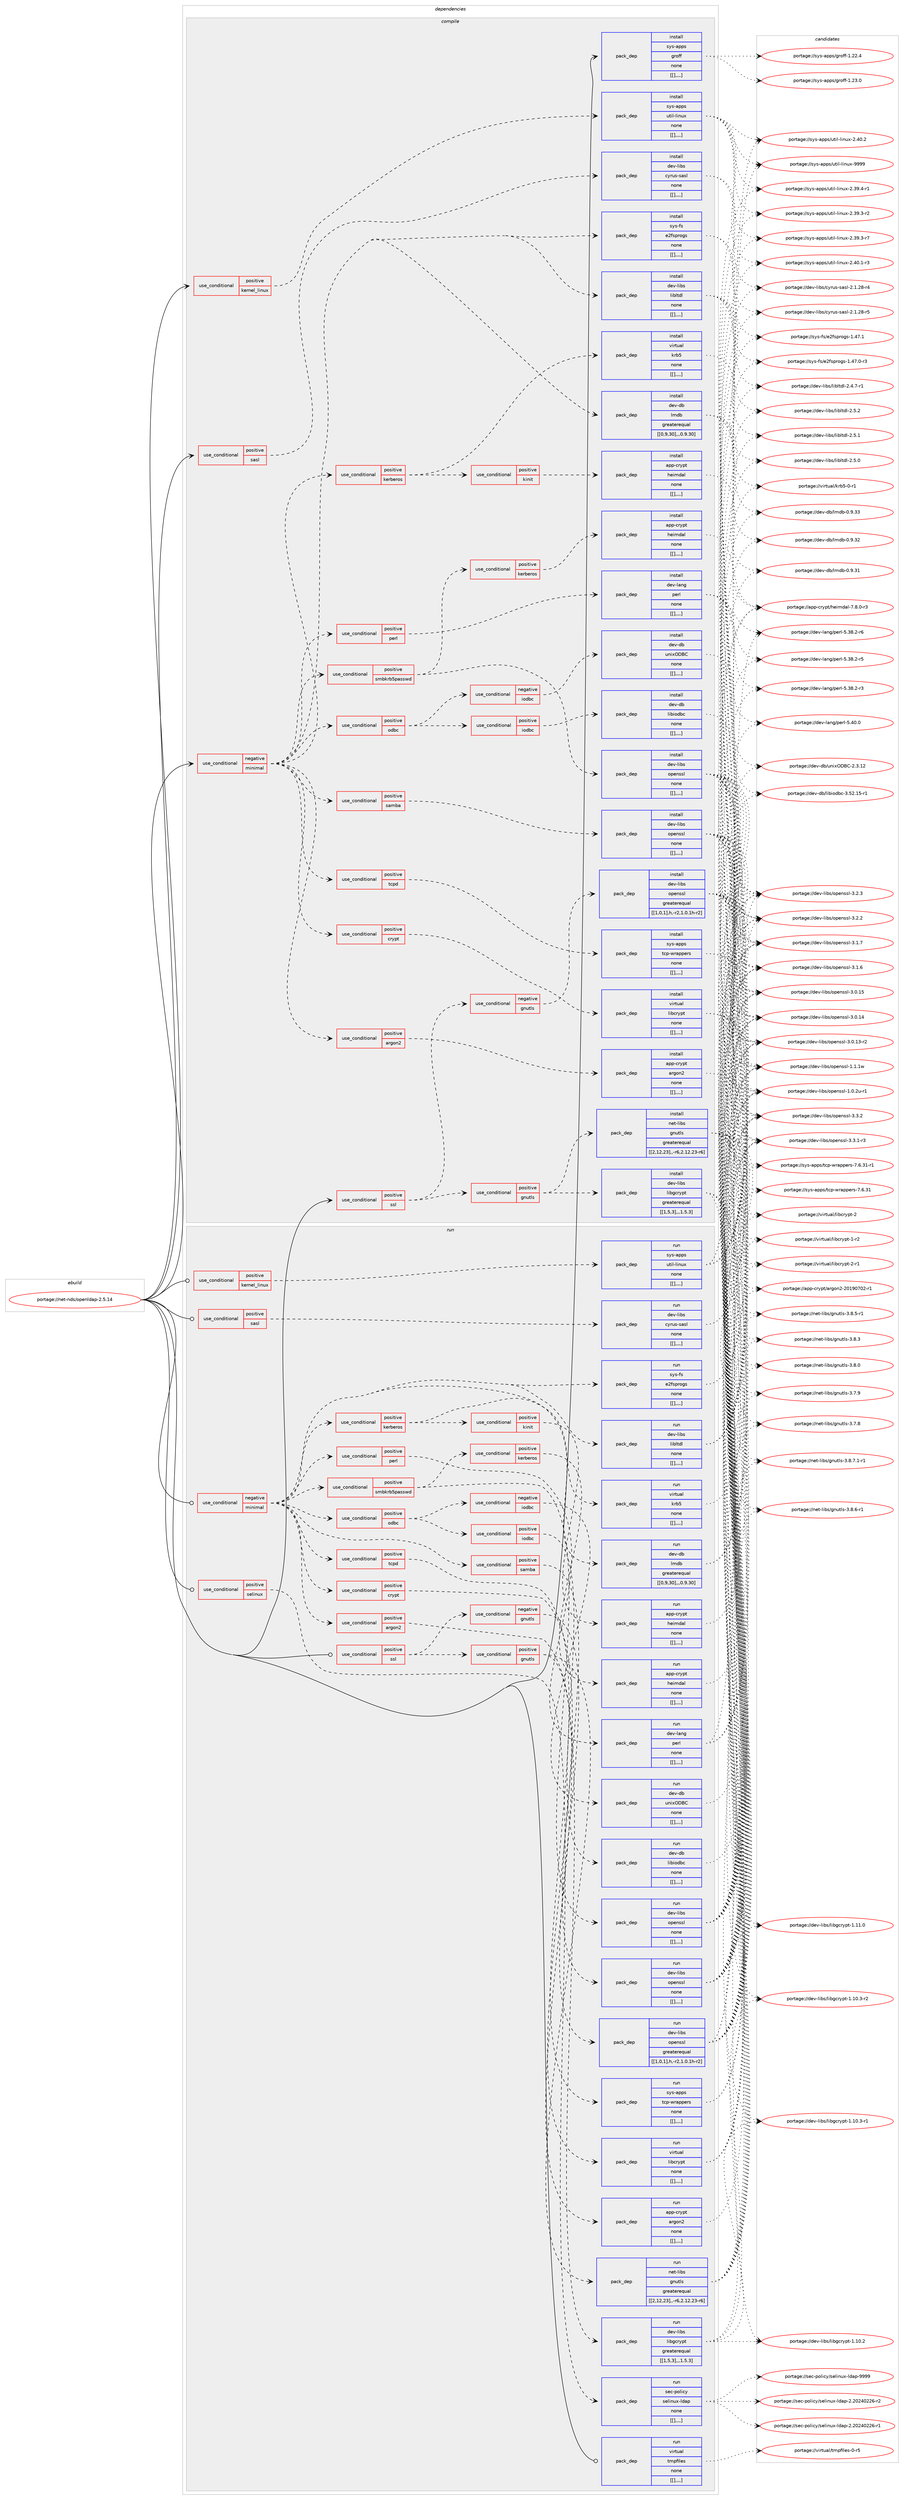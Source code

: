 digraph prolog {

# *************
# Graph options
# *************

newrank=true;
concentrate=true;
compound=true;
graph [rankdir=LR,fontname=Helvetica,fontsize=10,ranksep=1.5];#, ranksep=2.5, nodesep=0.2];
edge  [arrowhead=vee];
node  [fontname=Helvetica,fontsize=10];

# **********
# The ebuild
# **********

subgraph cluster_leftcol {
color=gray;
label=<<i>ebuild</i>>;
id [label="portage://net-nds/openldap-2.5.14", color=red, width=4, href="../net-nds/openldap-2.5.14.svg"];
}

# ****************
# The dependencies
# ****************

subgraph cluster_midcol {
color=gray;
label=<<i>dependencies</i>>;
subgraph cluster_compile {
fillcolor="#eeeeee";
style=filled;
label=<<i>compile</i>>;
subgraph cond103452 {
dependency388909 [label=<<TABLE BORDER="0" CELLBORDER="1" CELLSPACING="0" CELLPADDING="4"><TR><TD ROWSPAN="3" CELLPADDING="10">use_conditional</TD></TR><TR><TD>negative</TD></TR><TR><TD>minimal</TD></TR></TABLE>>, shape=none, color=red];
subgraph pack282676 {
dependency388910 [label=<<TABLE BORDER="0" CELLBORDER="1" CELLSPACING="0" CELLPADDING="4" WIDTH="220"><TR><TD ROWSPAN="6" CELLPADDING="30">pack_dep</TD></TR><TR><TD WIDTH="110">install</TD></TR><TR><TD>dev-libs</TD></TR><TR><TD>libltdl</TD></TR><TR><TD>none</TD></TR><TR><TD>[[],,,,]</TD></TR></TABLE>>, shape=none, color=blue];
}
dependency388909:e -> dependency388910:w [weight=20,style="dashed",arrowhead="vee"];
subgraph pack282677 {
dependency388911 [label=<<TABLE BORDER="0" CELLBORDER="1" CELLSPACING="0" CELLPADDING="4" WIDTH="220"><TR><TD ROWSPAN="6" CELLPADDING="30">pack_dep</TD></TR><TR><TD WIDTH="110">install</TD></TR><TR><TD>sys-fs</TD></TR><TR><TD>e2fsprogs</TD></TR><TR><TD>none</TD></TR><TR><TD>[[],,,,]</TD></TR></TABLE>>, shape=none, color=blue];
}
dependency388909:e -> dependency388911:w [weight=20,style="dashed",arrowhead="vee"];
subgraph pack282678 {
dependency388912 [label=<<TABLE BORDER="0" CELLBORDER="1" CELLSPACING="0" CELLPADDING="4" WIDTH="220"><TR><TD ROWSPAN="6" CELLPADDING="30">pack_dep</TD></TR><TR><TD WIDTH="110">install</TD></TR><TR><TD>dev-db</TD></TR><TR><TD>lmdb</TD></TR><TR><TD>greaterequal</TD></TR><TR><TD>[[0,9,30],,,0.9.30]</TD></TR></TABLE>>, shape=none, color=blue];
}
dependency388909:e -> dependency388912:w [weight=20,style="dashed",arrowhead="vee"];
subgraph cond103453 {
dependency388913 [label=<<TABLE BORDER="0" CELLBORDER="1" CELLSPACING="0" CELLPADDING="4"><TR><TD ROWSPAN="3" CELLPADDING="10">use_conditional</TD></TR><TR><TD>positive</TD></TR><TR><TD>argon2</TD></TR></TABLE>>, shape=none, color=red];
subgraph pack282679 {
dependency388914 [label=<<TABLE BORDER="0" CELLBORDER="1" CELLSPACING="0" CELLPADDING="4" WIDTH="220"><TR><TD ROWSPAN="6" CELLPADDING="30">pack_dep</TD></TR><TR><TD WIDTH="110">install</TD></TR><TR><TD>app-crypt</TD></TR><TR><TD>argon2</TD></TR><TR><TD>none</TD></TR><TR><TD>[[],,,,]</TD></TR></TABLE>>, shape=none, color=blue];
}
dependency388913:e -> dependency388914:w [weight=20,style="dashed",arrowhead="vee"];
}
dependency388909:e -> dependency388913:w [weight=20,style="dashed",arrowhead="vee"];
subgraph cond103454 {
dependency388915 [label=<<TABLE BORDER="0" CELLBORDER="1" CELLSPACING="0" CELLPADDING="4"><TR><TD ROWSPAN="3" CELLPADDING="10">use_conditional</TD></TR><TR><TD>positive</TD></TR><TR><TD>crypt</TD></TR></TABLE>>, shape=none, color=red];
subgraph pack282680 {
dependency388916 [label=<<TABLE BORDER="0" CELLBORDER="1" CELLSPACING="0" CELLPADDING="4" WIDTH="220"><TR><TD ROWSPAN="6" CELLPADDING="30">pack_dep</TD></TR><TR><TD WIDTH="110">install</TD></TR><TR><TD>virtual</TD></TR><TR><TD>libcrypt</TD></TR><TR><TD>none</TD></TR><TR><TD>[[],,,,]</TD></TR></TABLE>>, shape=none, color=blue];
}
dependency388915:e -> dependency388916:w [weight=20,style="dashed",arrowhead="vee"];
}
dependency388909:e -> dependency388915:w [weight=20,style="dashed",arrowhead="vee"];
subgraph cond103455 {
dependency388917 [label=<<TABLE BORDER="0" CELLBORDER="1" CELLSPACING="0" CELLPADDING="4"><TR><TD ROWSPAN="3" CELLPADDING="10">use_conditional</TD></TR><TR><TD>positive</TD></TR><TR><TD>tcpd</TD></TR></TABLE>>, shape=none, color=red];
subgraph pack282681 {
dependency388918 [label=<<TABLE BORDER="0" CELLBORDER="1" CELLSPACING="0" CELLPADDING="4" WIDTH="220"><TR><TD ROWSPAN="6" CELLPADDING="30">pack_dep</TD></TR><TR><TD WIDTH="110">install</TD></TR><TR><TD>sys-apps</TD></TR><TR><TD>tcp-wrappers</TD></TR><TR><TD>none</TD></TR><TR><TD>[[],,,,]</TD></TR></TABLE>>, shape=none, color=blue];
}
dependency388917:e -> dependency388918:w [weight=20,style="dashed",arrowhead="vee"];
}
dependency388909:e -> dependency388917:w [weight=20,style="dashed",arrowhead="vee"];
subgraph cond103456 {
dependency388919 [label=<<TABLE BORDER="0" CELLBORDER="1" CELLSPACING="0" CELLPADDING="4"><TR><TD ROWSPAN="3" CELLPADDING="10">use_conditional</TD></TR><TR><TD>positive</TD></TR><TR><TD>odbc</TD></TR></TABLE>>, shape=none, color=red];
subgraph cond103457 {
dependency388920 [label=<<TABLE BORDER="0" CELLBORDER="1" CELLSPACING="0" CELLPADDING="4"><TR><TD ROWSPAN="3" CELLPADDING="10">use_conditional</TD></TR><TR><TD>negative</TD></TR><TR><TD>iodbc</TD></TR></TABLE>>, shape=none, color=red];
subgraph pack282682 {
dependency388921 [label=<<TABLE BORDER="0" CELLBORDER="1" CELLSPACING="0" CELLPADDING="4" WIDTH="220"><TR><TD ROWSPAN="6" CELLPADDING="30">pack_dep</TD></TR><TR><TD WIDTH="110">install</TD></TR><TR><TD>dev-db</TD></TR><TR><TD>unixODBC</TD></TR><TR><TD>none</TD></TR><TR><TD>[[],,,,]</TD></TR></TABLE>>, shape=none, color=blue];
}
dependency388920:e -> dependency388921:w [weight=20,style="dashed",arrowhead="vee"];
}
dependency388919:e -> dependency388920:w [weight=20,style="dashed",arrowhead="vee"];
subgraph cond103458 {
dependency388922 [label=<<TABLE BORDER="0" CELLBORDER="1" CELLSPACING="0" CELLPADDING="4"><TR><TD ROWSPAN="3" CELLPADDING="10">use_conditional</TD></TR><TR><TD>positive</TD></TR><TR><TD>iodbc</TD></TR></TABLE>>, shape=none, color=red];
subgraph pack282683 {
dependency388923 [label=<<TABLE BORDER="0" CELLBORDER="1" CELLSPACING="0" CELLPADDING="4" WIDTH="220"><TR><TD ROWSPAN="6" CELLPADDING="30">pack_dep</TD></TR><TR><TD WIDTH="110">install</TD></TR><TR><TD>dev-db</TD></TR><TR><TD>libiodbc</TD></TR><TR><TD>none</TD></TR><TR><TD>[[],,,,]</TD></TR></TABLE>>, shape=none, color=blue];
}
dependency388922:e -> dependency388923:w [weight=20,style="dashed",arrowhead="vee"];
}
dependency388919:e -> dependency388922:w [weight=20,style="dashed",arrowhead="vee"];
}
dependency388909:e -> dependency388919:w [weight=20,style="dashed",arrowhead="vee"];
subgraph cond103459 {
dependency388924 [label=<<TABLE BORDER="0" CELLBORDER="1" CELLSPACING="0" CELLPADDING="4"><TR><TD ROWSPAN="3" CELLPADDING="10">use_conditional</TD></TR><TR><TD>positive</TD></TR><TR><TD>perl</TD></TR></TABLE>>, shape=none, color=red];
subgraph pack282684 {
dependency388925 [label=<<TABLE BORDER="0" CELLBORDER="1" CELLSPACING="0" CELLPADDING="4" WIDTH="220"><TR><TD ROWSPAN="6" CELLPADDING="30">pack_dep</TD></TR><TR><TD WIDTH="110">install</TD></TR><TR><TD>dev-lang</TD></TR><TR><TD>perl</TD></TR><TR><TD>none</TD></TR><TR><TD>[[],,,,]</TD></TR></TABLE>>, shape=none, color=blue];
}
dependency388924:e -> dependency388925:w [weight=20,style="dashed",arrowhead="vee"];
}
dependency388909:e -> dependency388924:w [weight=20,style="dashed",arrowhead="vee"];
subgraph cond103460 {
dependency388926 [label=<<TABLE BORDER="0" CELLBORDER="1" CELLSPACING="0" CELLPADDING="4"><TR><TD ROWSPAN="3" CELLPADDING="10">use_conditional</TD></TR><TR><TD>positive</TD></TR><TR><TD>samba</TD></TR></TABLE>>, shape=none, color=red];
subgraph pack282685 {
dependency388927 [label=<<TABLE BORDER="0" CELLBORDER="1" CELLSPACING="0" CELLPADDING="4" WIDTH="220"><TR><TD ROWSPAN="6" CELLPADDING="30">pack_dep</TD></TR><TR><TD WIDTH="110">install</TD></TR><TR><TD>dev-libs</TD></TR><TR><TD>openssl</TD></TR><TR><TD>none</TD></TR><TR><TD>[[],,,,]</TD></TR></TABLE>>, shape=none, color=blue];
}
dependency388926:e -> dependency388927:w [weight=20,style="dashed",arrowhead="vee"];
}
dependency388909:e -> dependency388926:w [weight=20,style="dashed",arrowhead="vee"];
subgraph cond103461 {
dependency388928 [label=<<TABLE BORDER="0" CELLBORDER="1" CELLSPACING="0" CELLPADDING="4"><TR><TD ROWSPAN="3" CELLPADDING="10">use_conditional</TD></TR><TR><TD>positive</TD></TR><TR><TD>smbkrb5passwd</TD></TR></TABLE>>, shape=none, color=red];
subgraph pack282686 {
dependency388929 [label=<<TABLE BORDER="0" CELLBORDER="1" CELLSPACING="0" CELLPADDING="4" WIDTH="220"><TR><TD ROWSPAN="6" CELLPADDING="30">pack_dep</TD></TR><TR><TD WIDTH="110">install</TD></TR><TR><TD>dev-libs</TD></TR><TR><TD>openssl</TD></TR><TR><TD>none</TD></TR><TR><TD>[[],,,,]</TD></TR></TABLE>>, shape=none, color=blue];
}
dependency388928:e -> dependency388929:w [weight=20,style="dashed",arrowhead="vee"];
subgraph cond103462 {
dependency388930 [label=<<TABLE BORDER="0" CELLBORDER="1" CELLSPACING="0" CELLPADDING="4"><TR><TD ROWSPAN="3" CELLPADDING="10">use_conditional</TD></TR><TR><TD>positive</TD></TR><TR><TD>kerberos</TD></TR></TABLE>>, shape=none, color=red];
subgraph pack282687 {
dependency388931 [label=<<TABLE BORDER="0" CELLBORDER="1" CELLSPACING="0" CELLPADDING="4" WIDTH="220"><TR><TD ROWSPAN="6" CELLPADDING="30">pack_dep</TD></TR><TR><TD WIDTH="110">install</TD></TR><TR><TD>app-crypt</TD></TR><TR><TD>heimdal</TD></TR><TR><TD>none</TD></TR><TR><TD>[[],,,,]</TD></TR></TABLE>>, shape=none, color=blue];
}
dependency388930:e -> dependency388931:w [weight=20,style="dashed",arrowhead="vee"];
}
dependency388928:e -> dependency388930:w [weight=20,style="dashed",arrowhead="vee"];
}
dependency388909:e -> dependency388928:w [weight=20,style="dashed",arrowhead="vee"];
subgraph cond103463 {
dependency388932 [label=<<TABLE BORDER="0" CELLBORDER="1" CELLSPACING="0" CELLPADDING="4"><TR><TD ROWSPAN="3" CELLPADDING="10">use_conditional</TD></TR><TR><TD>positive</TD></TR><TR><TD>kerberos</TD></TR></TABLE>>, shape=none, color=red];
subgraph pack282688 {
dependency388933 [label=<<TABLE BORDER="0" CELLBORDER="1" CELLSPACING="0" CELLPADDING="4" WIDTH="220"><TR><TD ROWSPAN="6" CELLPADDING="30">pack_dep</TD></TR><TR><TD WIDTH="110">install</TD></TR><TR><TD>virtual</TD></TR><TR><TD>krb5</TD></TR><TR><TD>none</TD></TR><TR><TD>[[],,,,]</TD></TR></TABLE>>, shape=none, color=blue];
}
dependency388932:e -> dependency388933:w [weight=20,style="dashed",arrowhead="vee"];
subgraph cond103464 {
dependency388934 [label=<<TABLE BORDER="0" CELLBORDER="1" CELLSPACING="0" CELLPADDING="4"><TR><TD ROWSPAN="3" CELLPADDING="10">use_conditional</TD></TR><TR><TD>positive</TD></TR><TR><TD>kinit</TD></TR></TABLE>>, shape=none, color=red];
subgraph pack282689 {
dependency388935 [label=<<TABLE BORDER="0" CELLBORDER="1" CELLSPACING="0" CELLPADDING="4" WIDTH="220"><TR><TD ROWSPAN="6" CELLPADDING="30">pack_dep</TD></TR><TR><TD WIDTH="110">install</TD></TR><TR><TD>app-crypt</TD></TR><TR><TD>heimdal</TD></TR><TR><TD>none</TD></TR><TR><TD>[[],,,,]</TD></TR></TABLE>>, shape=none, color=blue];
}
dependency388934:e -> dependency388935:w [weight=20,style="dashed",arrowhead="vee"];
}
dependency388932:e -> dependency388934:w [weight=20,style="dashed",arrowhead="vee"];
}
dependency388909:e -> dependency388932:w [weight=20,style="dashed",arrowhead="vee"];
}
id:e -> dependency388909:w [weight=20,style="solid",arrowhead="vee"];
subgraph cond103465 {
dependency388936 [label=<<TABLE BORDER="0" CELLBORDER="1" CELLSPACING="0" CELLPADDING="4"><TR><TD ROWSPAN="3" CELLPADDING="10">use_conditional</TD></TR><TR><TD>positive</TD></TR><TR><TD>kernel_linux</TD></TR></TABLE>>, shape=none, color=red];
subgraph pack282690 {
dependency388937 [label=<<TABLE BORDER="0" CELLBORDER="1" CELLSPACING="0" CELLPADDING="4" WIDTH="220"><TR><TD ROWSPAN="6" CELLPADDING="30">pack_dep</TD></TR><TR><TD WIDTH="110">install</TD></TR><TR><TD>sys-apps</TD></TR><TR><TD>util-linux</TD></TR><TR><TD>none</TD></TR><TR><TD>[[],,,,]</TD></TR></TABLE>>, shape=none, color=blue];
}
dependency388936:e -> dependency388937:w [weight=20,style="dashed",arrowhead="vee"];
}
id:e -> dependency388936:w [weight=20,style="solid",arrowhead="vee"];
subgraph cond103466 {
dependency388938 [label=<<TABLE BORDER="0" CELLBORDER="1" CELLSPACING="0" CELLPADDING="4"><TR><TD ROWSPAN="3" CELLPADDING="10">use_conditional</TD></TR><TR><TD>positive</TD></TR><TR><TD>sasl</TD></TR></TABLE>>, shape=none, color=red];
subgraph pack282691 {
dependency388939 [label=<<TABLE BORDER="0" CELLBORDER="1" CELLSPACING="0" CELLPADDING="4" WIDTH="220"><TR><TD ROWSPAN="6" CELLPADDING="30">pack_dep</TD></TR><TR><TD WIDTH="110">install</TD></TR><TR><TD>dev-libs</TD></TR><TR><TD>cyrus-sasl</TD></TR><TR><TD>none</TD></TR><TR><TD>[[],,,,]</TD></TR></TABLE>>, shape=none, color=blue];
}
dependency388938:e -> dependency388939:w [weight=20,style="dashed",arrowhead="vee"];
}
id:e -> dependency388938:w [weight=20,style="solid",arrowhead="vee"];
subgraph cond103467 {
dependency388940 [label=<<TABLE BORDER="0" CELLBORDER="1" CELLSPACING="0" CELLPADDING="4"><TR><TD ROWSPAN="3" CELLPADDING="10">use_conditional</TD></TR><TR><TD>positive</TD></TR><TR><TD>ssl</TD></TR></TABLE>>, shape=none, color=red];
subgraph cond103468 {
dependency388941 [label=<<TABLE BORDER="0" CELLBORDER="1" CELLSPACING="0" CELLPADDING="4"><TR><TD ROWSPAN="3" CELLPADDING="10">use_conditional</TD></TR><TR><TD>negative</TD></TR><TR><TD>gnutls</TD></TR></TABLE>>, shape=none, color=red];
subgraph pack282692 {
dependency388942 [label=<<TABLE BORDER="0" CELLBORDER="1" CELLSPACING="0" CELLPADDING="4" WIDTH="220"><TR><TD ROWSPAN="6" CELLPADDING="30">pack_dep</TD></TR><TR><TD WIDTH="110">install</TD></TR><TR><TD>dev-libs</TD></TR><TR><TD>openssl</TD></TR><TR><TD>greaterequal</TD></TR><TR><TD>[[1,0,1],h,-r2,1.0.1h-r2]</TD></TR></TABLE>>, shape=none, color=blue];
}
dependency388941:e -> dependency388942:w [weight=20,style="dashed",arrowhead="vee"];
}
dependency388940:e -> dependency388941:w [weight=20,style="dashed",arrowhead="vee"];
subgraph cond103469 {
dependency388943 [label=<<TABLE BORDER="0" CELLBORDER="1" CELLSPACING="0" CELLPADDING="4"><TR><TD ROWSPAN="3" CELLPADDING="10">use_conditional</TD></TR><TR><TD>positive</TD></TR><TR><TD>gnutls</TD></TR></TABLE>>, shape=none, color=red];
subgraph pack282693 {
dependency388944 [label=<<TABLE BORDER="0" CELLBORDER="1" CELLSPACING="0" CELLPADDING="4" WIDTH="220"><TR><TD ROWSPAN="6" CELLPADDING="30">pack_dep</TD></TR><TR><TD WIDTH="110">install</TD></TR><TR><TD>net-libs</TD></TR><TR><TD>gnutls</TD></TR><TR><TD>greaterequal</TD></TR><TR><TD>[[2,12,23],,-r6,2.12.23-r6]</TD></TR></TABLE>>, shape=none, color=blue];
}
dependency388943:e -> dependency388944:w [weight=20,style="dashed",arrowhead="vee"];
subgraph pack282694 {
dependency388945 [label=<<TABLE BORDER="0" CELLBORDER="1" CELLSPACING="0" CELLPADDING="4" WIDTH="220"><TR><TD ROWSPAN="6" CELLPADDING="30">pack_dep</TD></TR><TR><TD WIDTH="110">install</TD></TR><TR><TD>dev-libs</TD></TR><TR><TD>libgcrypt</TD></TR><TR><TD>greaterequal</TD></TR><TR><TD>[[1,5,3],,,1.5.3]</TD></TR></TABLE>>, shape=none, color=blue];
}
dependency388943:e -> dependency388945:w [weight=20,style="dashed",arrowhead="vee"];
}
dependency388940:e -> dependency388943:w [weight=20,style="dashed",arrowhead="vee"];
}
id:e -> dependency388940:w [weight=20,style="solid",arrowhead="vee"];
subgraph pack282695 {
dependency388946 [label=<<TABLE BORDER="0" CELLBORDER="1" CELLSPACING="0" CELLPADDING="4" WIDTH="220"><TR><TD ROWSPAN="6" CELLPADDING="30">pack_dep</TD></TR><TR><TD WIDTH="110">install</TD></TR><TR><TD>sys-apps</TD></TR><TR><TD>groff</TD></TR><TR><TD>none</TD></TR><TR><TD>[[],,,,]</TD></TR></TABLE>>, shape=none, color=blue];
}
id:e -> dependency388946:w [weight=20,style="solid",arrowhead="vee"];
}
subgraph cluster_compileandrun {
fillcolor="#eeeeee";
style=filled;
label=<<i>compile and run</i>>;
}
subgraph cluster_run {
fillcolor="#eeeeee";
style=filled;
label=<<i>run</i>>;
subgraph cond103470 {
dependency388947 [label=<<TABLE BORDER="0" CELLBORDER="1" CELLSPACING="0" CELLPADDING="4"><TR><TD ROWSPAN="3" CELLPADDING="10">use_conditional</TD></TR><TR><TD>negative</TD></TR><TR><TD>minimal</TD></TR></TABLE>>, shape=none, color=red];
subgraph pack282696 {
dependency388948 [label=<<TABLE BORDER="0" CELLBORDER="1" CELLSPACING="0" CELLPADDING="4" WIDTH="220"><TR><TD ROWSPAN="6" CELLPADDING="30">pack_dep</TD></TR><TR><TD WIDTH="110">run</TD></TR><TR><TD>dev-libs</TD></TR><TR><TD>libltdl</TD></TR><TR><TD>none</TD></TR><TR><TD>[[],,,,]</TD></TR></TABLE>>, shape=none, color=blue];
}
dependency388947:e -> dependency388948:w [weight=20,style="dashed",arrowhead="vee"];
subgraph pack282697 {
dependency388949 [label=<<TABLE BORDER="0" CELLBORDER="1" CELLSPACING="0" CELLPADDING="4" WIDTH="220"><TR><TD ROWSPAN="6" CELLPADDING="30">pack_dep</TD></TR><TR><TD WIDTH="110">run</TD></TR><TR><TD>sys-fs</TD></TR><TR><TD>e2fsprogs</TD></TR><TR><TD>none</TD></TR><TR><TD>[[],,,,]</TD></TR></TABLE>>, shape=none, color=blue];
}
dependency388947:e -> dependency388949:w [weight=20,style="dashed",arrowhead="vee"];
subgraph pack282698 {
dependency388950 [label=<<TABLE BORDER="0" CELLBORDER="1" CELLSPACING="0" CELLPADDING="4" WIDTH="220"><TR><TD ROWSPAN="6" CELLPADDING="30">pack_dep</TD></TR><TR><TD WIDTH="110">run</TD></TR><TR><TD>dev-db</TD></TR><TR><TD>lmdb</TD></TR><TR><TD>greaterequal</TD></TR><TR><TD>[[0,9,30],,,0.9.30]</TD></TR></TABLE>>, shape=none, color=blue];
}
dependency388947:e -> dependency388950:w [weight=20,style="dashed",arrowhead="vee"];
subgraph cond103471 {
dependency388951 [label=<<TABLE BORDER="0" CELLBORDER="1" CELLSPACING="0" CELLPADDING="4"><TR><TD ROWSPAN="3" CELLPADDING="10">use_conditional</TD></TR><TR><TD>positive</TD></TR><TR><TD>argon2</TD></TR></TABLE>>, shape=none, color=red];
subgraph pack282699 {
dependency388952 [label=<<TABLE BORDER="0" CELLBORDER="1" CELLSPACING="0" CELLPADDING="4" WIDTH="220"><TR><TD ROWSPAN="6" CELLPADDING="30">pack_dep</TD></TR><TR><TD WIDTH="110">run</TD></TR><TR><TD>app-crypt</TD></TR><TR><TD>argon2</TD></TR><TR><TD>none</TD></TR><TR><TD>[[],,,,]</TD></TR></TABLE>>, shape=none, color=blue];
}
dependency388951:e -> dependency388952:w [weight=20,style="dashed",arrowhead="vee"];
}
dependency388947:e -> dependency388951:w [weight=20,style="dashed",arrowhead="vee"];
subgraph cond103472 {
dependency388953 [label=<<TABLE BORDER="0" CELLBORDER="1" CELLSPACING="0" CELLPADDING="4"><TR><TD ROWSPAN="3" CELLPADDING="10">use_conditional</TD></TR><TR><TD>positive</TD></TR><TR><TD>crypt</TD></TR></TABLE>>, shape=none, color=red];
subgraph pack282700 {
dependency388954 [label=<<TABLE BORDER="0" CELLBORDER="1" CELLSPACING="0" CELLPADDING="4" WIDTH="220"><TR><TD ROWSPAN="6" CELLPADDING="30">pack_dep</TD></TR><TR><TD WIDTH="110">run</TD></TR><TR><TD>virtual</TD></TR><TR><TD>libcrypt</TD></TR><TR><TD>none</TD></TR><TR><TD>[[],,,,]</TD></TR></TABLE>>, shape=none, color=blue];
}
dependency388953:e -> dependency388954:w [weight=20,style="dashed",arrowhead="vee"];
}
dependency388947:e -> dependency388953:w [weight=20,style="dashed",arrowhead="vee"];
subgraph cond103473 {
dependency388955 [label=<<TABLE BORDER="0" CELLBORDER="1" CELLSPACING="0" CELLPADDING="4"><TR><TD ROWSPAN="3" CELLPADDING="10">use_conditional</TD></TR><TR><TD>positive</TD></TR><TR><TD>tcpd</TD></TR></TABLE>>, shape=none, color=red];
subgraph pack282701 {
dependency388956 [label=<<TABLE BORDER="0" CELLBORDER="1" CELLSPACING="0" CELLPADDING="4" WIDTH="220"><TR><TD ROWSPAN="6" CELLPADDING="30">pack_dep</TD></TR><TR><TD WIDTH="110">run</TD></TR><TR><TD>sys-apps</TD></TR><TR><TD>tcp-wrappers</TD></TR><TR><TD>none</TD></TR><TR><TD>[[],,,,]</TD></TR></TABLE>>, shape=none, color=blue];
}
dependency388955:e -> dependency388956:w [weight=20,style="dashed",arrowhead="vee"];
}
dependency388947:e -> dependency388955:w [weight=20,style="dashed",arrowhead="vee"];
subgraph cond103474 {
dependency388957 [label=<<TABLE BORDER="0" CELLBORDER="1" CELLSPACING="0" CELLPADDING="4"><TR><TD ROWSPAN="3" CELLPADDING="10">use_conditional</TD></TR><TR><TD>positive</TD></TR><TR><TD>odbc</TD></TR></TABLE>>, shape=none, color=red];
subgraph cond103475 {
dependency388958 [label=<<TABLE BORDER="0" CELLBORDER="1" CELLSPACING="0" CELLPADDING="4"><TR><TD ROWSPAN="3" CELLPADDING="10">use_conditional</TD></TR><TR><TD>negative</TD></TR><TR><TD>iodbc</TD></TR></TABLE>>, shape=none, color=red];
subgraph pack282702 {
dependency388959 [label=<<TABLE BORDER="0" CELLBORDER="1" CELLSPACING="0" CELLPADDING="4" WIDTH="220"><TR><TD ROWSPAN="6" CELLPADDING="30">pack_dep</TD></TR><TR><TD WIDTH="110">run</TD></TR><TR><TD>dev-db</TD></TR><TR><TD>unixODBC</TD></TR><TR><TD>none</TD></TR><TR><TD>[[],,,,]</TD></TR></TABLE>>, shape=none, color=blue];
}
dependency388958:e -> dependency388959:w [weight=20,style="dashed",arrowhead="vee"];
}
dependency388957:e -> dependency388958:w [weight=20,style="dashed",arrowhead="vee"];
subgraph cond103476 {
dependency388960 [label=<<TABLE BORDER="0" CELLBORDER="1" CELLSPACING="0" CELLPADDING="4"><TR><TD ROWSPAN="3" CELLPADDING="10">use_conditional</TD></TR><TR><TD>positive</TD></TR><TR><TD>iodbc</TD></TR></TABLE>>, shape=none, color=red];
subgraph pack282703 {
dependency388961 [label=<<TABLE BORDER="0" CELLBORDER="1" CELLSPACING="0" CELLPADDING="4" WIDTH="220"><TR><TD ROWSPAN="6" CELLPADDING="30">pack_dep</TD></TR><TR><TD WIDTH="110">run</TD></TR><TR><TD>dev-db</TD></TR><TR><TD>libiodbc</TD></TR><TR><TD>none</TD></TR><TR><TD>[[],,,,]</TD></TR></TABLE>>, shape=none, color=blue];
}
dependency388960:e -> dependency388961:w [weight=20,style="dashed",arrowhead="vee"];
}
dependency388957:e -> dependency388960:w [weight=20,style="dashed",arrowhead="vee"];
}
dependency388947:e -> dependency388957:w [weight=20,style="dashed",arrowhead="vee"];
subgraph cond103477 {
dependency388962 [label=<<TABLE BORDER="0" CELLBORDER="1" CELLSPACING="0" CELLPADDING="4"><TR><TD ROWSPAN="3" CELLPADDING="10">use_conditional</TD></TR><TR><TD>positive</TD></TR><TR><TD>perl</TD></TR></TABLE>>, shape=none, color=red];
subgraph pack282704 {
dependency388963 [label=<<TABLE BORDER="0" CELLBORDER="1" CELLSPACING="0" CELLPADDING="4" WIDTH="220"><TR><TD ROWSPAN="6" CELLPADDING="30">pack_dep</TD></TR><TR><TD WIDTH="110">run</TD></TR><TR><TD>dev-lang</TD></TR><TR><TD>perl</TD></TR><TR><TD>none</TD></TR><TR><TD>[[],,,,]</TD></TR></TABLE>>, shape=none, color=blue];
}
dependency388962:e -> dependency388963:w [weight=20,style="dashed",arrowhead="vee"];
}
dependency388947:e -> dependency388962:w [weight=20,style="dashed",arrowhead="vee"];
subgraph cond103478 {
dependency388964 [label=<<TABLE BORDER="0" CELLBORDER="1" CELLSPACING="0" CELLPADDING="4"><TR><TD ROWSPAN="3" CELLPADDING="10">use_conditional</TD></TR><TR><TD>positive</TD></TR><TR><TD>samba</TD></TR></TABLE>>, shape=none, color=red];
subgraph pack282705 {
dependency388965 [label=<<TABLE BORDER="0" CELLBORDER="1" CELLSPACING="0" CELLPADDING="4" WIDTH="220"><TR><TD ROWSPAN="6" CELLPADDING="30">pack_dep</TD></TR><TR><TD WIDTH="110">run</TD></TR><TR><TD>dev-libs</TD></TR><TR><TD>openssl</TD></TR><TR><TD>none</TD></TR><TR><TD>[[],,,,]</TD></TR></TABLE>>, shape=none, color=blue];
}
dependency388964:e -> dependency388965:w [weight=20,style="dashed",arrowhead="vee"];
}
dependency388947:e -> dependency388964:w [weight=20,style="dashed",arrowhead="vee"];
subgraph cond103479 {
dependency388966 [label=<<TABLE BORDER="0" CELLBORDER="1" CELLSPACING="0" CELLPADDING="4"><TR><TD ROWSPAN="3" CELLPADDING="10">use_conditional</TD></TR><TR><TD>positive</TD></TR><TR><TD>smbkrb5passwd</TD></TR></TABLE>>, shape=none, color=red];
subgraph pack282706 {
dependency388967 [label=<<TABLE BORDER="0" CELLBORDER="1" CELLSPACING="0" CELLPADDING="4" WIDTH="220"><TR><TD ROWSPAN="6" CELLPADDING="30">pack_dep</TD></TR><TR><TD WIDTH="110">run</TD></TR><TR><TD>dev-libs</TD></TR><TR><TD>openssl</TD></TR><TR><TD>none</TD></TR><TR><TD>[[],,,,]</TD></TR></TABLE>>, shape=none, color=blue];
}
dependency388966:e -> dependency388967:w [weight=20,style="dashed",arrowhead="vee"];
subgraph cond103480 {
dependency388968 [label=<<TABLE BORDER="0" CELLBORDER="1" CELLSPACING="0" CELLPADDING="4"><TR><TD ROWSPAN="3" CELLPADDING="10">use_conditional</TD></TR><TR><TD>positive</TD></TR><TR><TD>kerberos</TD></TR></TABLE>>, shape=none, color=red];
subgraph pack282707 {
dependency388969 [label=<<TABLE BORDER="0" CELLBORDER="1" CELLSPACING="0" CELLPADDING="4" WIDTH="220"><TR><TD ROWSPAN="6" CELLPADDING="30">pack_dep</TD></TR><TR><TD WIDTH="110">run</TD></TR><TR><TD>app-crypt</TD></TR><TR><TD>heimdal</TD></TR><TR><TD>none</TD></TR><TR><TD>[[],,,,]</TD></TR></TABLE>>, shape=none, color=blue];
}
dependency388968:e -> dependency388969:w [weight=20,style="dashed",arrowhead="vee"];
}
dependency388966:e -> dependency388968:w [weight=20,style="dashed",arrowhead="vee"];
}
dependency388947:e -> dependency388966:w [weight=20,style="dashed",arrowhead="vee"];
subgraph cond103481 {
dependency388970 [label=<<TABLE BORDER="0" CELLBORDER="1" CELLSPACING="0" CELLPADDING="4"><TR><TD ROWSPAN="3" CELLPADDING="10">use_conditional</TD></TR><TR><TD>positive</TD></TR><TR><TD>kerberos</TD></TR></TABLE>>, shape=none, color=red];
subgraph pack282708 {
dependency388971 [label=<<TABLE BORDER="0" CELLBORDER="1" CELLSPACING="0" CELLPADDING="4" WIDTH="220"><TR><TD ROWSPAN="6" CELLPADDING="30">pack_dep</TD></TR><TR><TD WIDTH="110">run</TD></TR><TR><TD>virtual</TD></TR><TR><TD>krb5</TD></TR><TR><TD>none</TD></TR><TR><TD>[[],,,,]</TD></TR></TABLE>>, shape=none, color=blue];
}
dependency388970:e -> dependency388971:w [weight=20,style="dashed",arrowhead="vee"];
subgraph cond103482 {
dependency388972 [label=<<TABLE BORDER="0" CELLBORDER="1" CELLSPACING="0" CELLPADDING="4"><TR><TD ROWSPAN="3" CELLPADDING="10">use_conditional</TD></TR><TR><TD>positive</TD></TR><TR><TD>kinit</TD></TR></TABLE>>, shape=none, color=red];
subgraph pack282709 {
dependency388973 [label=<<TABLE BORDER="0" CELLBORDER="1" CELLSPACING="0" CELLPADDING="4" WIDTH="220"><TR><TD ROWSPAN="6" CELLPADDING="30">pack_dep</TD></TR><TR><TD WIDTH="110">run</TD></TR><TR><TD>app-crypt</TD></TR><TR><TD>heimdal</TD></TR><TR><TD>none</TD></TR><TR><TD>[[],,,,]</TD></TR></TABLE>>, shape=none, color=blue];
}
dependency388972:e -> dependency388973:w [weight=20,style="dashed",arrowhead="vee"];
}
dependency388970:e -> dependency388972:w [weight=20,style="dashed",arrowhead="vee"];
}
dependency388947:e -> dependency388970:w [weight=20,style="dashed",arrowhead="vee"];
}
id:e -> dependency388947:w [weight=20,style="solid",arrowhead="odot"];
subgraph cond103483 {
dependency388974 [label=<<TABLE BORDER="0" CELLBORDER="1" CELLSPACING="0" CELLPADDING="4"><TR><TD ROWSPAN="3" CELLPADDING="10">use_conditional</TD></TR><TR><TD>positive</TD></TR><TR><TD>kernel_linux</TD></TR></TABLE>>, shape=none, color=red];
subgraph pack282710 {
dependency388975 [label=<<TABLE BORDER="0" CELLBORDER="1" CELLSPACING="0" CELLPADDING="4" WIDTH="220"><TR><TD ROWSPAN="6" CELLPADDING="30">pack_dep</TD></TR><TR><TD WIDTH="110">run</TD></TR><TR><TD>sys-apps</TD></TR><TR><TD>util-linux</TD></TR><TR><TD>none</TD></TR><TR><TD>[[],,,,]</TD></TR></TABLE>>, shape=none, color=blue];
}
dependency388974:e -> dependency388975:w [weight=20,style="dashed",arrowhead="vee"];
}
id:e -> dependency388974:w [weight=20,style="solid",arrowhead="odot"];
subgraph cond103484 {
dependency388976 [label=<<TABLE BORDER="0" CELLBORDER="1" CELLSPACING="0" CELLPADDING="4"><TR><TD ROWSPAN="3" CELLPADDING="10">use_conditional</TD></TR><TR><TD>positive</TD></TR><TR><TD>sasl</TD></TR></TABLE>>, shape=none, color=red];
subgraph pack282711 {
dependency388977 [label=<<TABLE BORDER="0" CELLBORDER="1" CELLSPACING="0" CELLPADDING="4" WIDTH="220"><TR><TD ROWSPAN="6" CELLPADDING="30">pack_dep</TD></TR><TR><TD WIDTH="110">run</TD></TR><TR><TD>dev-libs</TD></TR><TR><TD>cyrus-sasl</TD></TR><TR><TD>none</TD></TR><TR><TD>[[],,,,]</TD></TR></TABLE>>, shape=none, color=blue];
}
dependency388976:e -> dependency388977:w [weight=20,style="dashed",arrowhead="vee"];
}
id:e -> dependency388976:w [weight=20,style="solid",arrowhead="odot"];
subgraph cond103485 {
dependency388978 [label=<<TABLE BORDER="0" CELLBORDER="1" CELLSPACING="0" CELLPADDING="4"><TR><TD ROWSPAN="3" CELLPADDING="10">use_conditional</TD></TR><TR><TD>positive</TD></TR><TR><TD>selinux</TD></TR></TABLE>>, shape=none, color=red];
subgraph pack282712 {
dependency388979 [label=<<TABLE BORDER="0" CELLBORDER="1" CELLSPACING="0" CELLPADDING="4" WIDTH="220"><TR><TD ROWSPAN="6" CELLPADDING="30">pack_dep</TD></TR><TR><TD WIDTH="110">run</TD></TR><TR><TD>sec-policy</TD></TR><TR><TD>selinux-ldap</TD></TR><TR><TD>none</TD></TR><TR><TD>[[],,,,]</TD></TR></TABLE>>, shape=none, color=blue];
}
dependency388978:e -> dependency388979:w [weight=20,style="dashed",arrowhead="vee"];
}
id:e -> dependency388978:w [weight=20,style="solid",arrowhead="odot"];
subgraph cond103486 {
dependency388980 [label=<<TABLE BORDER="0" CELLBORDER="1" CELLSPACING="0" CELLPADDING="4"><TR><TD ROWSPAN="3" CELLPADDING="10">use_conditional</TD></TR><TR><TD>positive</TD></TR><TR><TD>ssl</TD></TR></TABLE>>, shape=none, color=red];
subgraph cond103487 {
dependency388981 [label=<<TABLE BORDER="0" CELLBORDER="1" CELLSPACING="0" CELLPADDING="4"><TR><TD ROWSPAN="3" CELLPADDING="10">use_conditional</TD></TR><TR><TD>negative</TD></TR><TR><TD>gnutls</TD></TR></TABLE>>, shape=none, color=red];
subgraph pack282713 {
dependency388982 [label=<<TABLE BORDER="0" CELLBORDER="1" CELLSPACING="0" CELLPADDING="4" WIDTH="220"><TR><TD ROWSPAN="6" CELLPADDING="30">pack_dep</TD></TR><TR><TD WIDTH="110">run</TD></TR><TR><TD>dev-libs</TD></TR><TR><TD>openssl</TD></TR><TR><TD>greaterequal</TD></TR><TR><TD>[[1,0,1],h,-r2,1.0.1h-r2]</TD></TR></TABLE>>, shape=none, color=blue];
}
dependency388981:e -> dependency388982:w [weight=20,style="dashed",arrowhead="vee"];
}
dependency388980:e -> dependency388981:w [weight=20,style="dashed",arrowhead="vee"];
subgraph cond103488 {
dependency388983 [label=<<TABLE BORDER="0" CELLBORDER="1" CELLSPACING="0" CELLPADDING="4"><TR><TD ROWSPAN="3" CELLPADDING="10">use_conditional</TD></TR><TR><TD>positive</TD></TR><TR><TD>gnutls</TD></TR></TABLE>>, shape=none, color=red];
subgraph pack282714 {
dependency388984 [label=<<TABLE BORDER="0" CELLBORDER="1" CELLSPACING="0" CELLPADDING="4" WIDTH="220"><TR><TD ROWSPAN="6" CELLPADDING="30">pack_dep</TD></TR><TR><TD WIDTH="110">run</TD></TR><TR><TD>net-libs</TD></TR><TR><TD>gnutls</TD></TR><TR><TD>greaterequal</TD></TR><TR><TD>[[2,12,23],,-r6,2.12.23-r6]</TD></TR></TABLE>>, shape=none, color=blue];
}
dependency388983:e -> dependency388984:w [weight=20,style="dashed",arrowhead="vee"];
subgraph pack282715 {
dependency388985 [label=<<TABLE BORDER="0" CELLBORDER="1" CELLSPACING="0" CELLPADDING="4" WIDTH="220"><TR><TD ROWSPAN="6" CELLPADDING="30">pack_dep</TD></TR><TR><TD WIDTH="110">run</TD></TR><TR><TD>dev-libs</TD></TR><TR><TD>libgcrypt</TD></TR><TR><TD>greaterequal</TD></TR><TR><TD>[[1,5,3],,,1.5.3]</TD></TR></TABLE>>, shape=none, color=blue];
}
dependency388983:e -> dependency388985:w [weight=20,style="dashed",arrowhead="vee"];
}
dependency388980:e -> dependency388983:w [weight=20,style="dashed",arrowhead="vee"];
}
id:e -> dependency388980:w [weight=20,style="solid",arrowhead="odot"];
subgraph pack282716 {
dependency388986 [label=<<TABLE BORDER="0" CELLBORDER="1" CELLSPACING="0" CELLPADDING="4" WIDTH="220"><TR><TD ROWSPAN="6" CELLPADDING="30">pack_dep</TD></TR><TR><TD WIDTH="110">run</TD></TR><TR><TD>virtual</TD></TR><TR><TD>tmpfiles</TD></TR><TR><TD>none</TD></TR><TR><TD>[[],,,,]</TD></TR></TABLE>>, shape=none, color=blue];
}
id:e -> dependency388986:w [weight=20,style="solid",arrowhead="odot"];
}
}

# **************
# The candidates
# **************

subgraph cluster_choices {
rank=same;
color=gray;
label=<<i>candidates</i>>;

subgraph choice282676 {
color=black;
nodesep=1;
choice10010111845108105981154710810598108116100108455046534650 [label="portage://dev-libs/libltdl-2.5.2", color=red, width=4,href="../dev-libs/libltdl-2.5.2.svg"];
choice10010111845108105981154710810598108116100108455046534649 [label="portage://dev-libs/libltdl-2.5.1", color=red, width=4,href="../dev-libs/libltdl-2.5.1.svg"];
choice10010111845108105981154710810598108116100108455046534648 [label="portage://dev-libs/libltdl-2.5.0", color=red, width=4,href="../dev-libs/libltdl-2.5.0.svg"];
choice100101118451081059811547108105981081161001084550465246554511449 [label="portage://dev-libs/libltdl-2.4.7-r1", color=red, width=4,href="../dev-libs/libltdl-2.4.7-r1.svg"];
dependency388910:e -> choice10010111845108105981154710810598108116100108455046534650:w [style=dotted,weight="100"];
dependency388910:e -> choice10010111845108105981154710810598108116100108455046534649:w [style=dotted,weight="100"];
dependency388910:e -> choice10010111845108105981154710810598108116100108455046534648:w [style=dotted,weight="100"];
dependency388910:e -> choice100101118451081059811547108105981081161001084550465246554511449:w [style=dotted,weight="100"];
}
subgraph choice282677 {
color=black;
nodesep=1;
choice11512111545102115471015010211511211411110311545494652554649 [label="portage://sys-fs/e2fsprogs-1.47.1", color=red, width=4,href="../sys-fs/e2fsprogs-1.47.1.svg"];
choice115121115451021154710150102115112114111103115454946525546484511451 [label="portage://sys-fs/e2fsprogs-1.47.0-r3", color=red, width=4,href="../sys-fs/e2fsprogs-1.47.0-r3.svg"];
dependency388911:e -> choice11512111545102115471015010211511211411110311545494652554649:w [style=dotted,weight="100"];
dependency388911:e -> choice115121115451021154710150102115112114111103115454946525546484511451:w [style=dotted,weight="100"];
}
subgraph choice282678 {
color=black;
nodesep=1;
choice1001011184510098471081091009845484657465151 [label="portage://dev-db/lmdb-0.9.33", color=red, width=4,href="../dev-db/lmdb-0.9.33.svg"];
choice1001011184510098471081091009845484657465150 [label="portage://dev-db/lmdb-0.9.32", color=red, width=4,href="../dev-db/lmdb-0.9.32.svg"];
choice1001011184510098471081091009845484657465149 [label="portage://dev-db/lmdb-0.9.31", color=red, width=4,href="../dev-db/lmdb-0.9.31.svg"];
dependency388912:e -> choice1001011184510098471081091009845484657465151:w [style=dotted,weight="100"];
dependency388912:e -> choice1001011184510098471081091009845484657465150:w [style=dotted,weight="100"];
dependency388912:e -> choice1001011184510098471081091009845484657465149:w [style=dotted,weight="100"];
}
subgraph choice282679 {
color=black;
nodesep=1;
choice9711211245991141211121164797114103111110504550484957485548504511449 [label="portage://app-crypt/argon2-20190702-r1", color=red, width=4,href="../app-crypt/argon2-20190702-r1.svg"];
dependency388914:e -> choice9711211245991141211121164797114103111110504550484957485548504511449:w [style=dotted,weight="100"];
}
subgraph choice282680 {
color=black;
nodesep=1;
choice1181051141161179710847108105989911412111211645504511449 [label="portage://virtual/libcrypt-2-r1", color=red, width=4,href="../virtual/libcrypt-2-r1.svg"];
choice118105114116117971084710810598991141211121164550 [label="portage://virtual/libcrypt-2", color=red, width=4,href="../virtual/libcrypt-2.svg"];
choice1181051141161179710847108105989911412111211645494511450 [label="portage://virtual/libcrypt-1-r2", color=red, width=4,href="../virtual/libcrypt-1-r2.svg"];
dependency388916:e -> choice1181051141161179710847108105989911412111211645504511449:w [style=dotted,weight="100"];
dependency388916:e -> choice118105114116117971084710810598991141211121164550:w [style=dotted,weight="100"];
dependency388916:e -> choice1181051141161179710847108105989911412111211645494511450:w [style=dotted,weight="100"];
}
subgraph choice282681 {
color=black;
nodesep=1;
choice115121115459711211211547116991124511911497112112101114115455546544651494511449 [label="portage://sys-apps/tcp-wrappers-7.6.31-r1", color=red, width=4,href="../sys-apps/tcp-wrappers-7.6.31-r1.svg"];
choice11512111545971121121154711699112451191149711211210111411545554654465149 [label="portage://sys-apps/tcp-wrappers-7.6.31", color=red, width=4,href="../sys-apps/tcp-wrappers-7.6.31.svg"];
dependency388918:e -> choice115121115459711211211547116991124511911497112112101114115455546544651494511449:w [style=dotted,weight="100"];
dependency388918:e -> choice11512111545971121121154711699112451191149711211210111411545554654465149:w [style=dotted,weight="100"];
}
subgraph choice282682 {
color=black;
nodesep=1;
choice1001011184510098471171101051207968666745504651464950 [label="portage://dev-db/unixODBC-2.3.12", color=red, width=4,href="../dev-db/unixODBC-2.3.12.svg"];
dependency388921:e -> choice1001011184510098471171101051207968666745504651464950:w [style=dotted,weight="100"];
}
subgraph choice282683 {
color=black;
nodesep=1;
choice10010111845100984710810598105111100989945514653504649534511449 [label="portage://dev-db/libiodbc-3.52.15-r1", color=red, width=4,href="../dev-db/libiodbc-3.52.15-r1.svg"];
dependency388923:e -> choice10010111845100984710810598105111100989945514653504649534511449:w [style=dotted,weight="100"];
}
subgraph choice282684 {
color=black;
nodesep=1;
choice10010111845108971101034711210111410845534652484648 [label="portage://dev-lang/perl-5.40.0", color=red, width=4,href="../dev-lang/perl-5.40.0.svg"];
choice100101118451089711010347112101114108455346515646504511454 [label="portage://dev-lang/perl-5.38.2-r6", color=red, width=4,href="../dev-lang/perl-5.38.2-r6.svg"];
choice100101118451089711010347112101114108455346515646504511453 [label="portage://dev-lang/perl-5.38.2-r5", color=red, width=4,href="../dev-lang/perl-5.38.2-r5.svg"];
choice100101118451089711010347112101114108455346515646504511451 [label="portage://dev-lang/perl-5.38.2-r3", color=red, width=4,href="../dev-lang/perl-5.38.2-r3.svg"];
dependency388925:e -> choice10010111845108971101034711210111410845534652484648:w [style=dotted,weight="100"];
dependency388925:e -> choice100101118451089711010347112101114108455346515646504511454:w [style=dotted,weight="100"];
dependency388925:e -> choice100101118451089711010347112101114108455346515646504511453:w [style=dotted,weight="100"];
dependency388925:e -> choice100101118451089711010347112101114108455346515646504511451:w [style=dotted,weight="100"];
}
subgraph choice282685 {
color=black;
nodesep=1;
choice100101118451081059811547111112101110115115108455146514650 [label="portage://dev-libs/openssl-3.3.2", color=red, width=4,href="../dev-libs/openssl-3.3.2.svg"];
choice1001011184510810598115471111121011101151151084551465146494511451 [label="portage://dev-libs/openssl-3.3.1-r3", color=red, width=4,href="../dev-libs/openssl-3.3.1-r3.svg"];
choice100101118451081059811547111112101110115115108455146504651 [label="portage://dev-libs/openssl-3.2.3", color=red, width=4,href="../dev-libs/openssl-3.2.3.svg"];
choice100101118451081059811547111112101110115115108455146504650 [label="portage://dev-libs/openssl-3.2.2", color=red, width=4,href="../dev-libs/openssl-3.2.2.svg"];
choice100101118451081059811547111112101110115115108455146494655 [label="portage://dev-libs/openssl-3.1.7", color=red, width=4,href="../dev-libs/openssl-3.1.7.svg"];
choice100101118451081059811547111112101110115115108455146494654 [label="portage://dev-libs/openssl-3.1.6", color=red, width=4,href="../dev-libs/openssl-3.1.6.svg"];
choice10010111845108105981154711111210111011511510845514648464953 [label="portage://dev-libs/openssl-3.0.15", color=red, width=4,href="../dev-libs/openssl-3.0.15.svg"];
choice10010111845108105981154711111210111011511510845514648464952 [label="portage://dev-libs/openssl-3.0.14", color=red, width=4,href="../dev-libs/openssl-3.0.14.svg"];
choice100101118451081059811547111112101110115115108455146484649514511450 [label="portage://dev-libs/openssl-3.0.13-r2", color=red, width=4,href="../dev-libs/openssl-3.0.13-r2.svg"];
choice100101118451081059811547111112101110115115108454946494649119 [label="portage://dev-libs/openssl-1.1.1w", color=red, width=4,href="../dev-libs/openssl-1.1.1w.svg"];
choice1001011184510810598115471111121011101151151084549464846501174511449 [label="portage://dev-libs/openssl-1.0.2u-r1", color=red, width=4,href="../dev-libs/openssl-1.0.2u-r1.svg"];
dependency388927:e -> choice100101118451081059811547111112101110115115108455146514650:w [style=dotted,weight="100"];
dependency388927:e -> choice1001011184510810598115471111121011101151151084551465146494511451:w [style=dotted,weight="100"];
dependency388927:e -> choice100101118451081059811547111112101110115115108455146504651:w [style=dotted,weight="100"];
dependency388927:e -> choice100101118451081059811547111112101110115115108455146504650:w [style=dotted,weight="100"];
dependency388927:e -> choice100101118451081059811547111112101110115115108455146494655:w [style=dotted,weight="100"];
dependency388927:e -> choice100101118451081059811547111112101110115115108455146494654:w [style=dotted,weight="100"];
dependency388927:e -> choice10010111845108105981154711111210111011511510845514648464953:w [style=dotted,weight="100"];
dependency388927:e -> choice10010111845108105981154711111210111011511510845514648464952:w [style=dotted,weight="100"];
dependency388927:e -> choice100101118451081059811547111112101110115115108455146484649514511450:w [style=dotted,weight="100"];
dependency388927:e -> choice100101118451081059811547111112101110115115108454946494649119:w [style=dotted,weight="100"];
dependency388927:e -> choice1001011184510810598115471111121011101151151084549464846501174511449:w [style=dotted,weight="100"];
}
subgraph choice282686 {
color=black;
nodesep=1;
choice100101118451081059811547111112101110115115108455146514650 [label="portage://dev-libs/openssl-3.3.2", color=red, width=4,href="../dev-libs/openssl-3.3.2.svg"];
choice1001011184510810598115471111121011101151151084551465146494511451 [label="portage://dev-libs/openssl-3.3.1-r3", color=red, width=4,href="../dev-libs/openssl-3.3.1-r3.svg"];
choice100101118451081059811547111112101110115115108455146504651 [label="portage://dev-libs/openssl-3.2.3", color=red, width=4,href="../dev-libs/openssl-3.2.3.svg"];
choice100101118451081059811547111112101110115115108455146504650 [label="portage://dev-libs/openssl-3.2.2", color=red, width=4,href="../dev-libs/openssl-3.2.2.svg"];
choice100101118451081059811547111112101110115115108455146494655 [label="portage://dev-libs/openssl-3.1.7", color=red, width=4,href="../dev-libs/openssl-3.1.7.svg"];
choice100101118451081059811547111112101110115115108455146494654 [label="portage://dev-libs/openssl-3.1.6", color=red, width=4,href="../dev-libs/openssl-3.1.6.svg"];
choice10010111845108105981154711111210111011511510845514648464953 [label="portage://dev-libs/openssl-3.0.15", color=red, width=4,href="../dev-libs/openssl-3.0.15.svg"];
choice10010111845108105981154711111210111011511510845514648464952 [label="portage://dev-libs/openssl-3.0.14", color=red, width=4,href="../dev-libs/openssl-3.0.14.svg"];
choice100101118451081059811547111112101110115115108455146484649514511450 [label="portage://dev-libs/openssl-3.0.13-r2", color=red, width=4,href="../dev-libs/openssl-3.0.13-r2.svg"];
choice100101118451081059811547111112101110115115108454946494649119 [label="portage://dev-libs/openssl-1.1.1w", color=red, width=4,href="../dev-libs/openssl-1.1.1w.svg"];
choice1001011184510810598115471111121011101151151084549464846501174511449 [label="portage://dev-libs/openssl-1.0.2u-r1", color=red, width=4,href="../dev-libs/openssl-1.0.2u-r1.svg"];
dependency388929:e -> choice100101118451081059811547111112101110115115108455146514650:w [style=dotted,weight="100"];
dependency388929:e -> choice1001011184510810598115471111121011101151151084551465146494511451:w [style=dotted,weight="100"];
dependency388929:e -> choice100101118451081059811547111112101110115115108455146504651:w [style=dotted,weight="100"];
dependency388929:e -> choice100101118451081059811547111112101110115115108455146504650:w [style=dotted,weight="100"];
dependency388929:e -> choice100101118451081059811547111112101110115115108455146494655:w [style=dotted,weight="100"];
dependency388929:e -> choice100101118451081059811547111112101110115115108455146494654:w [style=dotted,weight="100"];
dependency388929:e -> choice10010111845108105981154711111210111011511510845514648464953:w [style=dotted,weight="100"];
dependency388929:e -> choice10010111845108105981154711111210111011511510845514648464952:w [style=dotted,weight="100"];
dependency388929:e -> choice100101118451081059811547111112101110115115108455146484649514511450:w [style=dotted,weight="100"];
dependency388929:e -> choice100101118451081059811547111112101110115115108454946494649119:w [style=dotted,weight="100"];
dependency388929:e -> choice1001011184510810598115471111121011101151151084549464846501174511449:w [style=dotted,weight="100"];
}
subgraph choice282687 {
color=black;
nodesep=1;
choice97112112459911412111211647104101105109100971084555465646484511451 [label="portage://app-crypt/heimdal-7.8.0-r3", color=red, width=4,href="../app-crypt/heimdal-7.8.0-r3.svg"];
dependency388931:e -> choice97112112459911412111211647104101105109100971084555465646484511451:w [style=dotted,weight="100"];
}
subgraph choice282688 {
color=black;
nodesep=1;
choice1181051141161179710847107114985345484511449 [label="portage://virtual/krb5-0-r1", color=red, width=4,href="../virtual/krb5-0-r1.svg"];
dependency388933:e -> choice1181051141161179710847107114985345484511449:w [style=dotted,weight="100"];
}
subgraph choice282689 {
color=black;
nodesep=1;
choice97112112459911412111211647104101105109100971084555465646484511451 [label="portage://app-crypt/heimdal-7.8.0-r3", color=red, width=4,href="../app-crypt/heimdal-7.8.0-r3.svg"];
dependency388935:e -> choice97112112459911412111211647104101105109100971084555465646484511451:w [style=dotted,weight="100"];
}
subgraph choice282690 {
color=black;
nodesep=1;
choice115121115459711211211547117116105108451081051101171204557575757 [label="portage://sys-apps/util-linux-9999", color=red, width=4,href="../sys-apps/util-linux-9999.svg"];
choice1151211154597112112115471171161051084510810511011712045504652484650 [label="portage://sys-apps/util-linux-2.40.2", color=red, width=4,href="../sys-apps/util-linux-2.40.2.svg"];
choice11512111545971121121154711711610510845108105110117120455046524846494511451 [label="portage://sys-apps/util-linux-2.40.1-r3", color=red, width=4,href="../sys-apps/util-linux-2.40.1-r3.svg"];
choice11512111545971121121154711711610510845108105110117120455046515746524511449 [label="portage://sys-apps/util-linux-2.39.4-r1", color=red, width=4,href="../sys-apps/util-linux-2.39.4-r1.svg"];
choice11512111545971121121154711711610510845108105110117120455046515746514511455 [label="portage://sys-apps/util-linux-2.39.3-r7", color=red, width=4,href="../sys-apps/util-linux-2.39.3-r7.svg"];
choice11512111545971121121154711711610510845108105110117120455046515746514511450 [label="portage://sys-apps/util-linux-2.39.3-r2", color=red, width=4,href="../sys-apps/util-linux-2.39.3-r2.svg"];
dependency388937:e -> choice115121115459711211211547117116105108451081051101171204557575757:w [style=dotted,weight="100"];
dependency388937:e -> choice1151211154597112112115471171161051084510810511011712045504652484650:w [style=dotted,weight="100"];
dependency388937:e -> choice11512111545971121121154711711610510845108105110117120455046524846494511451:w [style=dotted,weight="100"];
dependency388937:e -> choice11512111545971121121154711711610510845108105110117120455046515746524511449:w [style=dotted,weight="100"];
dependency388937:e -> choice11512111545971121121154711711610510845108105110117120455046515746514511455:w [style=dotted,weight="100"];
dependency388937:e -> choice11512111545971121121154711711610510845108105110117120455046515746514511450:w [style=dotted,weight="100"];
}
subgraph choice282691 {
color=black;
nodesep=1;
choice100101118451081059811547991211141171154511597115108455046494650564511453 [label="portage://dev-libs/cyrus-sasl-2.1.28-r5", color=red, width=4,href="../dev-libs/cyrus-sasl-2.1.28-r5.svg"];
choice100101118451081059811547991211141171154511597115108455046494650564511452 [label="portage://dev-libs/cyrus-sasl-2.1.28-r4", color=red, width=4,href="../dev-libs/cyrus-sasl-2.1.28-r4.svg"];
dependency388939:e -> choice100101118451081059811547991211141171154511597115108455046494650564511453:w [style=dotted,weight="100"];
dependency388939:e -> choice100101118451081059811547991211141171154511597115108455046494650564511452:w [style=dotted,weight="100"];
}
subgraph choice282692 {
color=black;
nodesep=1;
choice100101118451081059811547111112101110115115108455146514650 [label="portage://dev-libs/openssl-3.3.2", color=red, width=4,href="../dev-libs/openssl-3.3.2.svg"];
choice1001011184510810598115471111121011101151151084551465146494511451 [label="portage://dev-libs/openssl-3.3.1-r3", color=red, width=4,href="../dev-libs/openssl-3.3.1-r3.svg"];
choice100101118451081059811547111112101110115115108455146504651 [label="portage://dev-libs/openssl-3.2.3", color=red, width=4,href="../dev-libs/openssl-3.2.3.svg"];
choice100101118451081059811547111112101110115115108455146504650 [label="portage://dev-libs/openssl-3.2.2", color=red, width=4,href="../dev-libs/openssl-3.2.2.svg"];
choice100101118451081059811547111112101110115115108455146494655 [label="portage://dev-libs/openssl-3.1.7", color=red, width=4,href="../dev-libs/openssl-3.1.7.svg"];
choice100101118451081059811547111112101110115115108455146494654 [label="portage://dev-libs/openssl-3.1.6", color=red, width=4,href="../dev-libs/openssl-3.1.6.svg"];
choice10010111845108105981154711111210111011511510845514648464953 [label="portage://dev-libs/openssl-3.0.15", color=red, width=4,href="../dev-libs/openssl-3.0.15.svg"];
choice10010111845108105981154711111210111011511510845514648464952 [label="portage://dev-libs/openssl-3.0.14", color=red, width=4,href="../dev-libs/openssl-3.0.14.svg"];
choice100101118451081059811547111112101110115115108455146484649514511450 [label="portage://dev-libs/openssl-3.0.13-r2", color=red, width=4,href="../dev-libs/openssl-3.0.13-r2.svg"];
choice100101118451081059811547111112101110115115108454946494649119 [label="portage://dev-libs/openssl-1.1.1w", color=red, width=4,href="../dev-libs/openssl-1.1.1w.svg"];
choice1001011184510810598115471111121011101151151084549464846501174511449 [label="portage://dev-libs/openssl-1.0.2u-r1", color=red, width=4,href="../dev-libs/openssl-1.0.2u-r1.svg"];
dependency388942:e -> choice100101118451081059811547111112101110115115108455146514650:w [style=dotted,weight="100"];
dependency388942:e -> choice1001011184510810598115471111121011101151151084551465146494511451:w [style=dotted,weight="100"];
dependency388942:e -> choice100101118451081059811547111112101110115115108455146504651:w [style=dotted,weight="100"];
dependency388942:e -> choice100101118451081059811547111112101110115115108455146504650:w [style=dotted,weight="100"];
dependency388942:e -> choice100101118451081059811547111112101110115115108455146494655:w [style=dotted,weight="100"];
dependency388942:e -> choice100101118451081059811547111112101110115115108455146494654:w [style=dotted,weight="100"];
dependency388942:e -> choice10010111845108105981154711111210111011511510845514648464953:w [style=dotted,weight="100"];
dependency388942:e -> choice10010111845108105981154711111210111011511510845514648464952:w [style=dotted,weight="100"];
dependency388942:e -> choice100101118451081059811547111112101110115115108455146484649514511450:w [style=dotted,weight="100"];
dependency388942:e -> choice100101118451081059811547111112101110115115108454946494649119:w [style=dotted,weight="100"];
dependency388942:e -> choice1001011184510810598115471111121011101151151084549464846501174511449:w [style=dotted,weight="100"];
}
subgraph choice282693 {
color=black;
nodesep=1;
choice11010111645108105981154710311011711610811545514656465546494511449 [label="portage://net-libs/gnutls-3.8.7.1-r1", color=red, width=4,href="../net-libs/gnutls-3.8.7.1-r1.svg"];
choice1101011164510810598115471031101171161081154551465646544511449 [label="portage://net-libs/gnutls-3.8.6-r1", color=red, width=4,href="../net-libs/gnutls-3.8.6-r1.svg"];
choice1101011164510810598115471031101171161081154551465646534511449 [label="portage://net-libs/gnutls-3.8.5-r1", color=red, width=4,href="../net-libs/gnutls-3.8.5-r1.svg"];
choice110101116451081059811547103110117116108115455146564651 [label="portage://net-libs/gnutls-3.8.3", color=red, width=4,href="../net-libs/gnutls-3.8.3.svg"];
choice110101116451081059811547103110117116108115455146564648 [label="portage://net-libs/gnutls-3.8.0", color=red, width=4,href="../net-libs/gnutls-3.8.0.svg"];
choice110101116451081059811547103110117116108115455146554657 [label="portage://net-libs/gnutls-3.7.9", color=red, width=4,href="../net-libs/gnutls-3.7.9.svg"];
choice110101116451081059811547103110117116108115455146554656 [label="portage://net-libs/gnutls-3.7.8", color=red, width=4,href="../net-libs/gnutls-3.7.8.svg"];
dependency388944:e -> choice11010111645108105981154710311011711610811545514656465546494511449:w [style=dotted,weight="100"];
dependency388944:e -> choice1101011164510810598115471031101171161081154551465646544511449:w [style=dotted,weight="100"];
dependency388944:e -> choice1101011164510810598115471031101171161081154551465646534511449:w [style=dotted,weight="100"];
dependency388944:e -> choice110101116451081059811547103110117116108115455146564651:w [style=dotted,weight="100"];
dependency388944:e -> choice110101116451081059811547103110117116108115455146564648:w [style=dotted,weight="100"];
dependency388944:e -> choice110101116451081059811547103110117116108115455146554657:w [style=dotted,weight="100"];
dependency388944:e -> choice110101116451081059811547103110117116108115455146554656:w [style=dotted,weight="100"];
}
subgraph choice282694 {
color=black;
nodesep=1;
choice100101118451081059811547108105981039911412111211645494649494648 [label="portage://dev-libs/libgcrypt-1.11.0", color=red, width=4,href="../dev-libs/libgcrypt-1.11.0.svg"];
choice1001011184510810598115471081059810399114121112116454946494846514511450 [label="portage://dev-libs/libgcrypt-1.10.3-r2", color=red, width=4,href="../dev-libs/libgcrypt-1.10.3-r2.svg"];
choice1001011184510810598115471081059810399114121112116454946494846514511449 [label="portage://dev-libs/libgcrypt-1.10.3-r1", color=red, width=4,href="../dev-libs/libgcrypt-1.10.3-r1.svg"];
choice100101118451081059811547108105981039911412111211645494649484650 [label="portage://dev-libs/libgcrypt-1.10.2", color=red, width=4,href="../dev-libs/libgcrypt-1.10.2.svg"];
dependency388945:e -> choice100101118451081059811547108105981039911412111211645494649494648:w [style=dotted,weight="100"];
dependency388945:e -> choice1001011184510810598115471081059810399114121112116454946494846514511450:w [style=dotted,weight="100"];
dependency388945:e -> choice1001011184510810598115471081059810399114121112116454946494846514511449:w [style=dotted,weight="100"];
dependency388945:e -> choice100101118451081059811547108105981039911412111211645494649484650:w [style=dotted,weight="100"];
}
subgraph choice282695 {
color=black;
nodesep=1;
choice11512111545971121121154710311411110210245494650514648 [label="portage://sys-apps/groff-1.23.0", color=red, width=4,href="../sys-apps/groff-1.23.0.svg"];
choice11512111545971121121154710311411110210245494650504652 [label="portage://sys-apps/groff-1.22.4", color=red, width=4,href="../sys-apps/groff-1.22.4.svg"];
dependency388946:e -> choice11512111545971121121154710311411110210245494650514648:w [style=dotted,weight="100"];
dependency388946:e -> choice11512111545971121121154710311411110210245494650504652:w [style=dotted,weight="100"];
}
subgraph choice282696 {
color=black;
nodesep=1;
choice10010111845108105981154710810598108116100108455046534650 [label="portage://dev-libs/libltdl-2.5.2", color=red, width=4,href="../dev-libs/libltdl-2.5.2.svg"];
choice10010111845108105981154710810598108116100108455046534649 [label="portage://dev-libs/libltdl-2.5.1", color=red, width=4,href="../dev-libs/libltdl-2.5.1.svg"];
choice10010111845108105981154710810598108116100108455046534648 [label="portage://dev-libs/libltdl-2.5.0", color=red, width=4,href="../dev-libs/libltdl-2.5.0.svg"];
choice100101118451081059811547108105981081161001084550465246554511449 [label="portage://dev-libs/libltdl-2.4.7-r1", color=red, width=4,href="../dev-libs/libltdl-2.4.7-r1.svg"];
dependency388948:e -> choice10010111845108105981154710810598108116100108455046534650:w [style=dotted,weight="100"];
dependency388948:e -> choice10010111845108105981154710810598108116100108455046534649:w [style=dotted,weight="100"];
dependency388948:e -> choice10010111845108105981154710810598108116100108455046534648:w [style=dotted,weight="100"];
dependency388948:e -> choice100101118451081059811547108105981081161001084550465246554511449:w [style=dotted,weight="100"];
}
subgraph choice282697 {
color=black;
nodesep=1;
choice11512111545102115471015010211511211411110311545494652554649 [label="portage://sys-fs/e2fsprogs-1.47.1", color=red, width=4,href="../sys-fs/e2fsprogs-1.47.1.svg"];
choice115121115451021154710150102115112114111103115454946525546484511451 [label="portage://sys-fs/e2fsprogs-1.47.0-r3", color=red, width=4,href="../sys-fs/e2fsprogs-1.47.0-r3.svg"];
dependency388949:e -> choice11512111545102115471015010211511211411110311545494652554649:w [style=dotted,weight="100"];
dependency388949:e -> choice115121115451021154710150102115112114111103115454946525546484511451:w [style=dotted,weight="100"];
}
subgraph choice282698 {
color=black;
nodesep=1;
choice1001011184510098471081091009845484657465151 [label="portage://dev-db/lmdb-0.9.33", color=red, width=4,href="../dev-db/lmdb-0.9.33.svg"];
choice1001011184510098471081091009845484657465150 [label="portage://dev-db/lmdb-0.9.32", color=red, width=4,href="../dev-db/lmdb-0.9.32.svg"];
choice1001011184510098471081091009845484657465149 [label="portage://dev-db/lmdb-0.9.31", color=red, width=4,href="../dev-db/lmdb-0.9.31.svg"];
dependency388950:e -> choice1001011184510098471081091009845484657465151:w [style=dotted,weight="100"];
dependency388950:e -> choice1001011184510098471081091009845484657465150:w [style=dotted,weight="100"];
dependency388950:e -> choice1001011184510098471081091009845484657465149:w [style=dotted,weight="100"];
}
subgraph choice282699 {
color=black;
nodesep=1;
choice9711211245991141211121164797114103111110504550484957485548504511449 [label="portage://app-crypt/argon2-20190702-r1", color=red, width=4,href="../app-crypt/argon2-20190702-r1.svg"];
dependency388952:e -> choice9711211245991141211121164797114103111110504550484957485548504511449:w [style=dotted,weight="100"];
}
subgraph choice282700 {
color=black;
nodesep=1;
choice1181051141161179710847108105989911412111211645504511449 [label="portage://virtual/libcrypt-2-r1", color=red, width=4,href="../virtual/libcrypt-2-r1.svg"];
choice118105114116117971084710810598991141211121164550 [label="portage://virtual/libcrypt-2", color=red, width=4,href="../virtual/libcrypt-2.svg"];
choice1181051141161179710847108105989911412111211645494511450 [label="portage://virtual/libcrypt-1-r2", color=red, width=4,href="../virtual/libcrypt-1-r2.svg"];
dependency388954:e -> choice1181051141161179710847108105989911412111211645504511449:w [style=dotted,weight="100"];
dependency388954:e -> choice118105114116117971084710810598991141211121164550:w [style=dotted,weight="100"];
dependency388954:e -> choice1181051141161179710847108105989911412111211645494511450:w [style=dotted,weight="100"];
}
subgraph choice282701 {
color=black;
nodesep=1;
choice115121115459711211211547116991124511911497112112101114115455546544651494511449 [label="portage://sys-apps/tcp-wrappers-7.6.31-r1", color=red, width=4,href="../sys-apps/tcp-wrappers-7.6.31-r1.svg"];
choice11512111545971121121154711699112451191149711211210111411545554654465149 [label="portage://sys-apps/tcp-wrappers-7.6.31", color=red, width=4,href="../sys-apps/tcp-wrappers-7.6.31.svg"];
dependency388956:e -> choice115121115459711211211547116991124511911497112112101114115455546544651494511449:w [style=dotted,weight="100"];
dependency388956:e -> choice11512111545971121121154711699112451191149711211210111411545554654465149:w [style=dotted,weight="100"];
}
subgraph choice282702 {
color=black;
nodesep=1;
choice1001011184510098471171101051207968666745504651464950 [label="portage://dev-db/unixODBC-2.3.12", color=red, width=4,href="../dev-db/unixODBC-2.3.12.svg"];
dependency388959:e -> choice1001011184510098471171101051207968666745504651464950:w [style=dotted,weight="100"];
}
subgraph choice282703 {
color=black;
nodesep=1;
choice10010111845100984710810598105111100989945514653504649534511449 [label="portage://dev-db/libiodbc-3.52.15-r1", color=red, width=4,href="../dev-db/libiodbc-3.52.15-r1.svg"];
dependency388961:e -> choice10010111845100984710810598105111100989945514653504649534511449:w [style=dotted,weight="100"];
}
subgraph choice282704 {
color=black;
nodesep=1;
choice10010111845108971101034711210111410845534652484648 [label="portage://dev-lang/perl-5.40.0", color=red, width=4,href="../dev-lang/perl-5.40.0.svg"];
choice100101118451089711010347112101114108455346515646504511454 [label="portage://dev-lang/perl-5.38.2-r6", color=red, width=4,href="../dev-lang/perl-5.38.2-r6.svg"];
choice100101118451089711010347112101114108455346515646504511453 [label="portage://dev-lang/perl-5.38.2-r5", color=red, width=4,href="../dev-lang/perl-5.38.2-r5.svg"];
choice100101118451089711010347112101114108455346515646504511451 [label="portage://dev-lang/perl-5.38.2-r3", color=red, width=4,href="../dev-lang/perl-5.38.2-r3.svg"];
dependency388963:e -> choice10010111845108971101034711210111410845534652484648:w [style=dotted,weight="100"];
dependency388963:e -> choice100101118451089711010347112101114108455346515646504511454:w [style=dotted,weight="100"];
dependency388963:e -> choice100101118451089711010347112101114108455346515646504511453:w [style=dotted,weight="100"];
dependency388963:e -> choice100101118451089711010347112101114108455346515646504511451:w [style=dotted,weight="100"];
}
subgraph choice282705 {
color=black;
nodesep=1;
choice100101118451081059811547111112101110115115108455146514650 [label="portage://dev-libs/openssl-3.3.2", color=red, width=4,href="../dev-libs/openssl-3.3.2.svg"];
choice1001011184510810598115471111121011101151151084551465146494511451 [label="portage://dev-libs/openssl-3.3.1-r3", color=red, width=4,href="../dev-libs/openssl-3.3.1-r3.svg"];
choice100101118451081059811547111112101110115115108455146504651 [label="portage://dev-libs/openssl-3.2.3", color=red, width=4,href="../dev-libs/openssl-3.2.3.svg"];
choice100101118451081059811547111112101110115115108455146504650 [label="portage://dev-libs/openssl-3.2.2", color=red, width=4,href="../dev-libs/openssl-3.2.2.svg"];
choice100101118451081059811547111112101110115115108455146494655 [label="portage://dev-libs/openssl-3.1.7", color=red, width=4,href="../dev-libs/openssl-3.1.7.svg"];
choice100101118451081059811547111112101110115115108455146494654 [label="portage://dev-libs/openssl-3.1.6", color=red, width=4,href="../dev-libs/openssl-3.1.6.svg"];
choice10010111845108105981154711111210111011511510845514648464953 [label="portage://dev-libs/openssl-3.0.15", color=red, width=4,href="../dev-libs/openssl-3.0.15.svg"];
choice10010111845108105981154711111210111011511510845514648464952 [label="portage://dev-libs/openssl-3.0.14", color=red, width=4,href="../dev-libs/openssl-3.0.14.svg"];
choice100101118451081059811547111112101110115115108455146484649514511450 [label="portage://dev-libs/openssl-3.0.13-r2", color=red, width=4,href="../dev-libs/openssl-3.0.13-r2.svg"];
choice100101118451081059811547111112101110115115108454946494649119 [label="portage://dev-libs/openssl-1.1.1w", color=red, width=4,href="../dev-libs/openssl-1.1.1w.svg"];
choice1001011184510810598115471111121011101151151084549464846501174511449 [label="portage://dev-libs/openssl-1.0.2u-r1", color=red, width=4,href="../dev-libs/openssl-1.0.2u-r1.svg"];
dependency388965:e -> choice100101118451081059811547111112101110115115108455146514650:w [style=dotted,weight="100"];
dependency388965:e -> choice1001011184510810598115471111121011101151151084551465146494511451:w [style=dotted,weight="100"];
dependency388965:e -> choice100101118451081059811547111112101110115115108455146504651:w [style=dotted,weight="100"];
dependency388965:e -> choice100101118451081059811547111112101110115115108455146504650:w [style=dotted,weight="100"];
dependency388965:e -> choice100101118451081059811547111112101110115115108455146494655:w [style=dotted,weight="100"];
dependency388965:e -> choice100101118451081059811547111112101110115115108455146494654:w [style=dotted,weight="100"];
dependency388965:e -> choice10010111845108105981154711111210111011511510845514648464953:w [style=dotted,weight="100"];
dependency388965:e -> choice10010111845108105981154711111210111011511510845514648464952:w [style=dotted,weight="100"];
dependency388965:e -> choice100101118451081059811547111112101110115115108455146484649514511450:w [style=dotted,weight="100"];
dependency388965:e -> choice100101118451081059811547111112101110115115108454946494649119:w [style=dotted,weight="100"];
dependency388965:e -> choice1001011184510810598115471111121011101151151084549464846501174511449:w [style=dotted,weight="100"];
}
subgraph choice282706 {
color=black;
nodesep=1;
choice100101118451081059811547111112101110115115108455146514650 [label="portage://dev-libs/openssl-3.3.2", color=red, width=4,href="../dev-libs/openssl-3.3.2.svg"];
choice1001011184510810598115471111121011101151151084551465146494511451 [label="portage://dev-libs/openssl-3.3.1-r3", color=red, width=4,href="../dev-libs/openssl-3.3.1-r3.svg"];
choice100101118451081059811547111112101110115115108455146504651 [label="portage://dev-libs/openssl-3.2.3", color=red, width=4,href="../dev-libs/openssl-3.2.3.svg"];
choice100101118451081059811547111112101110115115108455146504650 [label="portage://dev-libs/openssl-3.2.2", color=red, width=4,href="../dev-libs/openssl-3.2.2.svg"];
choice100101118451081059811547111112101110115115108455146494655 [label="portage://dev-libs/openssl-3.1.7", color=red, width=4,href="../dev-libs/openssl-3.1.7.svg"];
choice100101118451081059811547111112101110115115108455146494654 [label="portage://dev-libs/openssl-3.1.6", color=red, width=4,href="../dev-libs/openssl-3.1.6.svg"];
choice10010111845108105981154711111210111011511510845514648464953 [label="portage://dev-libs/openssl-3.0.15", color=red, width=4,href="../dev-libs/openssl-3.0.15.svg"];
choice10010111845108105981154711111210111011511510845514648464952 [label="portage://dev-libs/openssl-3.0.14", color=red, width=4,href="../dev-libs/openssl-3.0.14.svg"];
choice100101118451081059811547111112101110115115108455146484649514511450 [label="portage://dev-libs/openssl-3.0.13-r2", color=red, width=4,href="../dev-libs/openssl-3.0.13-r2.svg"];
choice100101118451081059811547111112101110115115108454946494649119 [label="portage://dev-libs/openssl-1.1.1w", color=red, width=4,href="../dev-libs/openssl-1.1.1w.svg"];
choice1001011184510810598115471111121011101151151084549464846501174511449 [label="portage://dev-libs/openssl-1.0.2u-r1", color=red, width=4,href="../dev-libs/openssl-1.0.2u-r1.svg"];
dependency388967:e -> choice100101118451081059811547111112101110115115108455146514650:w [style=dotted,weight="100"];
dependency388967:e -> choice1001011184510810598115471111121011101151151084551465146494511451:w [style=dotted,weight="100"];
dependency388967:e -> choice100101118451081059811547111112101110115115108455146504651:w [style=dotted,weight="100"];
dependency388967:e -> choice100101118451081059811547111112101110115115108455146504650:w [style=dotted,weight="100"];
dependency388967:e -> choice100101118451081059811547111112101110115115108455146494655:w [style=dotted,weight="100"];
dependency388967:e -> choice100101118451081059811547111112101110115115108455146494654:w [style=dotted,weight="100"];
dependency388967:e -> choice10010111845108105981154711111210111011511510845514648464953:w [style=dotted,weight="100"];
dependency388967:e -> choice10010111845108105981154711111210111011511510845514648464952:w [style=dotted,weight="100"];
dependency388967:e -> choice100101118451081059811547111112101110115115108455146484649514511450:w [style=dotted,weight="100"];
dependency388967:e -> choice100101118451081059811547111112101110115115108454946494649119:w [style=dotted,weight="100"];
dependency388967:e -> choice1001011184510810598115471111121011101151151084549464846501174511449:w [style=dotted,weight="100"];
}
subgraph choice282707 {
color=black;
nodesep=1;
choice97112112459911412111211647104101105109100971084555465646484511451 [label="portage://app-crypt/heimdal-7.8.0-r3", color=red, width=4,href="../app-crypt/heimdal-7.8.0-r3.svg"];
dependency388969:e -> choice97112112459911412111211647104101105109100971084555465646484511451:w [style=dotted,weight="100"];
}
subgraph choice282708 {
color=black;
nodesep=1;
choice1181051141161179710847107114985345484511449 [label="portage://virtual/krb5-0-r1", color=red, width=4,href="../virtual/krb5-0-r1.svg"];
dependency388971:e -> choice1181051141161179710847107114985345484511449:w [style=dotted,weight="100"];
}
subgraph choice282709 {
color=black;
nodesep=1;
choice97112112459911412111211647104101105109100971084555465646484511451 [label="portage://app-crypt/heimdal-7.8.0-r3", color=red, width=4,href="../app-crypt/heimdal-7.8.0-r3.svg"];
dependency388973:e -> choice97112112459911412111211647104101105109100971084555465646484511451:w [style=dotted,weight="100"];
}
subgraph choice282710 {
color=black;
nodesep=1;
choice115121115459711211211547117116105108451081051101171204557575757 [label="portage://sys-apps/util-linux-9999", color=red, width=4,href="../sys-apps/util-linux-9999.svg"];
choice1151211154597112112115471171161051084510810511011712045504652484650 [label="portage://sys-apps/util-linux-2.40.2", color=red, width=4,href="../sys-apps/util-linux-2.40.2.svg"];
choice11512111545971121121154711711610510845108105110117120455046524846494511451 [label="portage://sys-apps/util-linux-2.40.1-r3", color=red, width=4,href="../sys-apps/util-linux-2.40.1-r3.svg"];
choice11512111545971121121154711711610510845108105110117120455046515746524511449 [label="portage://sys-apps/util-linux-2.39.4-r1", color=red, width=4,href="../sys-apps/util-linux-2.39.4-r1.svg"];
choice11512111545971121121154711711610510845108105110117120455046515746514511455 [label="portage://sys-apps/util-linux-2.39.3-r7", color=red, width=4,href="../sys-apps/util-linux-2.39.3-r7.svg"];
choice11512111545971121121154711711610510845108105110117120455046515746514511450 [label="portage://sys-apps/util-linux-2.39.3-r2", color=red, width=4,href="../sys-apps/util-linux-2.39.3-r2.svg"];
dependency388975:e -> choice115121115459711211211547117116105108451081051101171204557575757:w [style=dotted,weight="100"];
dependency388975:e -> choice1151211154597112112115471171161051084510810511011712045504652484650:w [style=dotted,weight="100"];
dependency388975:e -> choice11512111545971121121154711711610510845108105110117120455046524846494511451:w [style=dotted,weight="100"];
dependency388975:e -> choice11512111545971121121154711711610510845108105110117120455046515746524511449:w [style=dotted,weight="100"];
dependency388975:e -> choice11512111545971121121154711711610510845108105110117120455046515746514511455:w [style=dotted,weight="100"];
dependency388975:e -> choice11512111545971121121154711711610510845108105110117120455046515746514511450:w [style=dotted,weight="100"];
}
subgraph choice282711 {
color=black;
nodesep=1;
choice100101118451081059811547991211141171154511597115108455046494650564511453 [label="portage://dev-libs/cyrus-sasl-2.1.28-r5", color=red, width=4,href="../dev-libs/cyrus-sasl-2.1.28-r5.svg"];
choice100101118451081059811547991211141171154511597115108455046494650564511452 [label="portage://dev-libs/cyrus-sasl-2.1.28-r4", color=red, width=4,href="../dev-libs/cyrus-sasl-2.1.28-r4.svg"];
dependency388977:e -> choice100101118451081059811547991211141171154511597115108455046494650564511453:w [style=dotted,weight="100"];
dependency388977:e -> choice100101118451081059811547991211141171154511597115108455046494650564511452:w [style=dotted,weight="100"];
}
subgraph choice282712 {
color=black;
nodesep=1;
choice1151019945112111108105991214711510110810511011712045108100971124557575757 [label="portage://sec-policy/selinux-ldap-9999", color=red, width=4,href="../sec-policy/selinux-ldap-9999.svg"];
choice11510199451121111081059912147115101108105110117120451081009711245504650485052485050544511450 [label="portage://sec-policy/selinux-ldap-2.20240226-r2", color=red, width=4,href="../sec-policy/selinux-ldap-2.20240226-r2.svg"];
choice11510199451121111081059912147115101108105110117120451081009711245504650485052485050544511449 [label="portage://sec-policy/selinux-ldap-2.20240226-r1", color=red, width=4,href="../sec-policy/selinux-ldap-2.20240226-r1.svg"];
dependency388979:e -> choice1151019945112111108105991214711510110810511011712045108100971124557575757:w [style=dotted,weight="100"];
dependency388979:e -> choice11510199451121111081059912147115101108105110117120451081009711245504650485052485050544511450:w [style=dotted,weight="100"];
dependency388979:e -> choice11510199451121111081059912147115101108105110117120451081009711245504650485052485050544511449:w [style=dotted,weight="100"];
}
subgraph choice282713 {
color=black;
nodesep=1;
choice100101118451081059811547111112101110115115108455146514650 [label="portage://dev-libs/openssl-3.3.2", color=red, width=4,href="../dev-libs/openssl-3.3.2.svg"];
choice1001011184510810598115471111121011101151151084551465146494511451 [label="portage://dev-libs/openssl-3.3.1-r3", color=red, width=4,href="../dev-libs/openssl-3.3.1-r3.svg"];
choice100101118451081059811547111112101110115115108455146504651 [label="portage://dev-libs/openssl-3.2.3", color=red, width=4,href="../dev-libs/openssl-3.2.3.svg"];
choice100101118451081059811547111112101110115115108455146504650 [label="portage://dev-libs/openssl-3.2.2", color=red, width=4,href="../dev-libs/openssl-3.2.2.svg"];
choice100101118451081059811547111112101110115115108455146494655 [label="portage://dev-libs/openssl-3.1.7", color=red, width=4,href="../dev-libs/openssl-3.1.7.svg"];
choice100101118451081059811547111112101110115115108455146494654 [label="portage://dev-libs/openssl-3.1.6", color=red, width=4,href="../dev-libs/openssl-3.1.6.svg"];
choice10010111845108105981154711111210111011511510845514648464953 [label="portage://dev-libs/openssl-3.0.15", color=red, width=4,href="../dev-libs/openssl-3.0.15.svg"];
choice10010111845108105981154711111210111011511510845514648464952 [label="portage://dev-libs/openssl-3.0.14", color=red, width=4,href="../dev-libs/openssl-3.0.14.svg"];
choice100101118451081059811547111112101110115115108455146484649514511450 [label="portage://dev-libs/openssl-3.0.13-r2", color=red, width=4,href="../dev-libs/openssl-3.0.13-r2.svg"];
choice100101118451081059811547111112101110115115108454946494649119 [label="portage://dev-libs/openssl-1.1.1w", color=red, width=4,href="../dev-libs/openssl-1.1.1w.svg"];
choice1001011184510810598115471111121011101151151084549464846501174511449 [label="portage://dev-libs/openssl-1.0.2u-r1", color=red, width=4,href="../dev-libs/openssl-1.0.2u-r1.svg"];
dependency388982:e -> choice100101118451081059811547111112101110115115108455146514650:w [style=dotted,weight="100"];
dependency388982:e -> choice1001011184510810598115471111121011101151151084551465146494511451:w [style=dotted,weight="100"];
dependency388982:e -> choice100101118451081059811547111112101110115115108455146504651:w [style=dotted,weight="100"];
dependency388982:e -> choice100101118451081059811547111112101110115115108455146504650:w [style=dotted,weight="100"];
dependency388982:e -> choice100101118451081059811547111112101110115115108455146494655:w [style=dotted,weight="100"];
dependency388982:e -> choice100101118451081059811547111112101110115115108455146494654:w [style=dotted,weight="100"];
dependency388982:e -> choice10010111845108105981154711111210111011511510845514648464953:w [style=dotted,weight="100"];
dependency388982:e -> choice10010111845108105981154711111210111011511510845514648464952:w [style=dotted,weight="100"];
dependency388982:e -> choice100101118451081059811547111112101110115115108455146484649514511450:w [style=dotted,weight="100"];
dependency388982:e -> choice100101118451081059811547111112101110115115108454946494649119:w [style=dotted,weight="100"];
dependency388982:e -> choice1001011184510810598115471111121011101151151084549464846501174511449:w [style=dotted,weight="100"];
}
subgraph choice282714 {
color=black;
nodesep=1;
choice11010111645108105981154710311011711610811545514656465546494511449 [label="portage://net-libs/gnutls-3.8.7.1-r1", color=red, width=4,href="../net-libs/gnutls-3.8.7.1-r1.svg"];
choice1101011164510810598115471031101171161081154551465646544511449 [label="portage://net-libs/gnutls-3.8.6-r1", color=red, width=4,href="../net-libs/gnutls-3.8.6-r1.svg"];
choice1101011164510810598115471031101171161081154551465646534511449 [label="portage://net-libs/gnutls-3.8.5-r1", color=red, width=4,href="../net-libs/gnutls-3.8.5-r1.svg"];
choice110101116451081059811547103110117116108115455146564651 [label="portage://net-libs/gnutls-3.8.3", color=red, width=4,href="../net-libs/gnutls-3.8.3.svg"];
choice110101116451081059811547103110117116108115455146564648 [label="portage://net-libs/gnutls-3.8.0", color=red, width=4,href="../net-libs/gnutls-3.8.0.svg"];
choice110101116451081059811547103110117116108115455146554657 [label="portage://net-libs/gnutls-3.7.9", color=red, width=4,href="../net-libs/gnutls-3.7.9.svg"];
choice110101116451081059811547103110117116108115455146554656 [label="portage://net-libs/gnutls-3.7.8", color=red, width=4,href="../net-libs/gnutls-3.7.8.svg"];
dependency388984:e -> choice11010111645108105981154710311011711610811545514656465546494511449:w [style=dotted,weight="100"];
dependency388984:e -> choice1101011164510810598115471031101171161081154551465646544511449:w [style=dotted,weight="100"];
dependency388984:e -> choice1101011164510810598115471031101171161081154551465646534511449:w [style=dotted,weight="100"];
dependency388984:e -> choice110101116451081059811547103110117116108115455146564651:w [style=dotted,weight="100"];
dependency388984:e -> choice110101116451081059811547103110117116108115455146564648:w [style=dotted,weight="100"];
dependency388984:e -> choice110101116451081059811547103110117116108115455146554657:w [style=dotted,weight="100"];
dependency388984:e -> choice110101116451081059811547103110117116108115455146554656:w [style=dotted,weight="100"];
}
subgraph choice282715 {
color=black;
nodesep=1;
choice100101118451081059811547108105981039911412111211645494649494648 [label="portage://dev-libs/libgcrypt-1.11.0", color=red, width=4,href="../dev-libs/libgcrypt-1.11.0.svg"];
choice1001011184510810598115471081059810399114121112116454946494846514511450 [label="portage://dev-libs/libgcrypt-1.10.3-r2", color=red, width=4,href="../dev-libs/libgcrypt-1.10.3-r2.svg"];
choice1001011184510810598115471081059810399114121112116454946494846514511449 [label="portage://dev-libs/libgcrypt-1.10.3-r1", color=red, width=4,href="../dev-libs/libgcrypt-1.10.3-r1.svg"];
choice100101118451081059811547108105981039911412111211645494649484650 [label="portage://dev-libs/libgcrypt-1.10.2", color=red, width=4,href="../dev-libs/libgcrypt-1.10.2.svg"];
dependency388985:e -> choice100101118451081059811547108105981039911412111211645494649494648:w [style=dotted,weight="100"];
dependency388985:e -> choice1001011184510810598115471081059810399114121112116454946494846514511450:w [style=dotted,weight="100"];
dependency388985:e -> choice1001011184510810598115471081059810399114121112116454946494846514511449:w [style=dotted,weight="100"];
dependency388985:e -> choice100101118451081059811547108105981039911412111211645494649484650:w [style=dotted,weight="100"];
}
subgraph choice282716 {
color=black;
nodesep=1;
choice118105114116117971084711610911210210510810111545484511453 [label="portage://virtual/tmpfiles-0-r5", color=red, width=4,href="../virtual/tmpfiles-0-r5.svg"];
dependency388986:e -> choice118105114116117971084711610911210210510810111545484511453:w [style=dotted,weight="100"];
}
}

}
